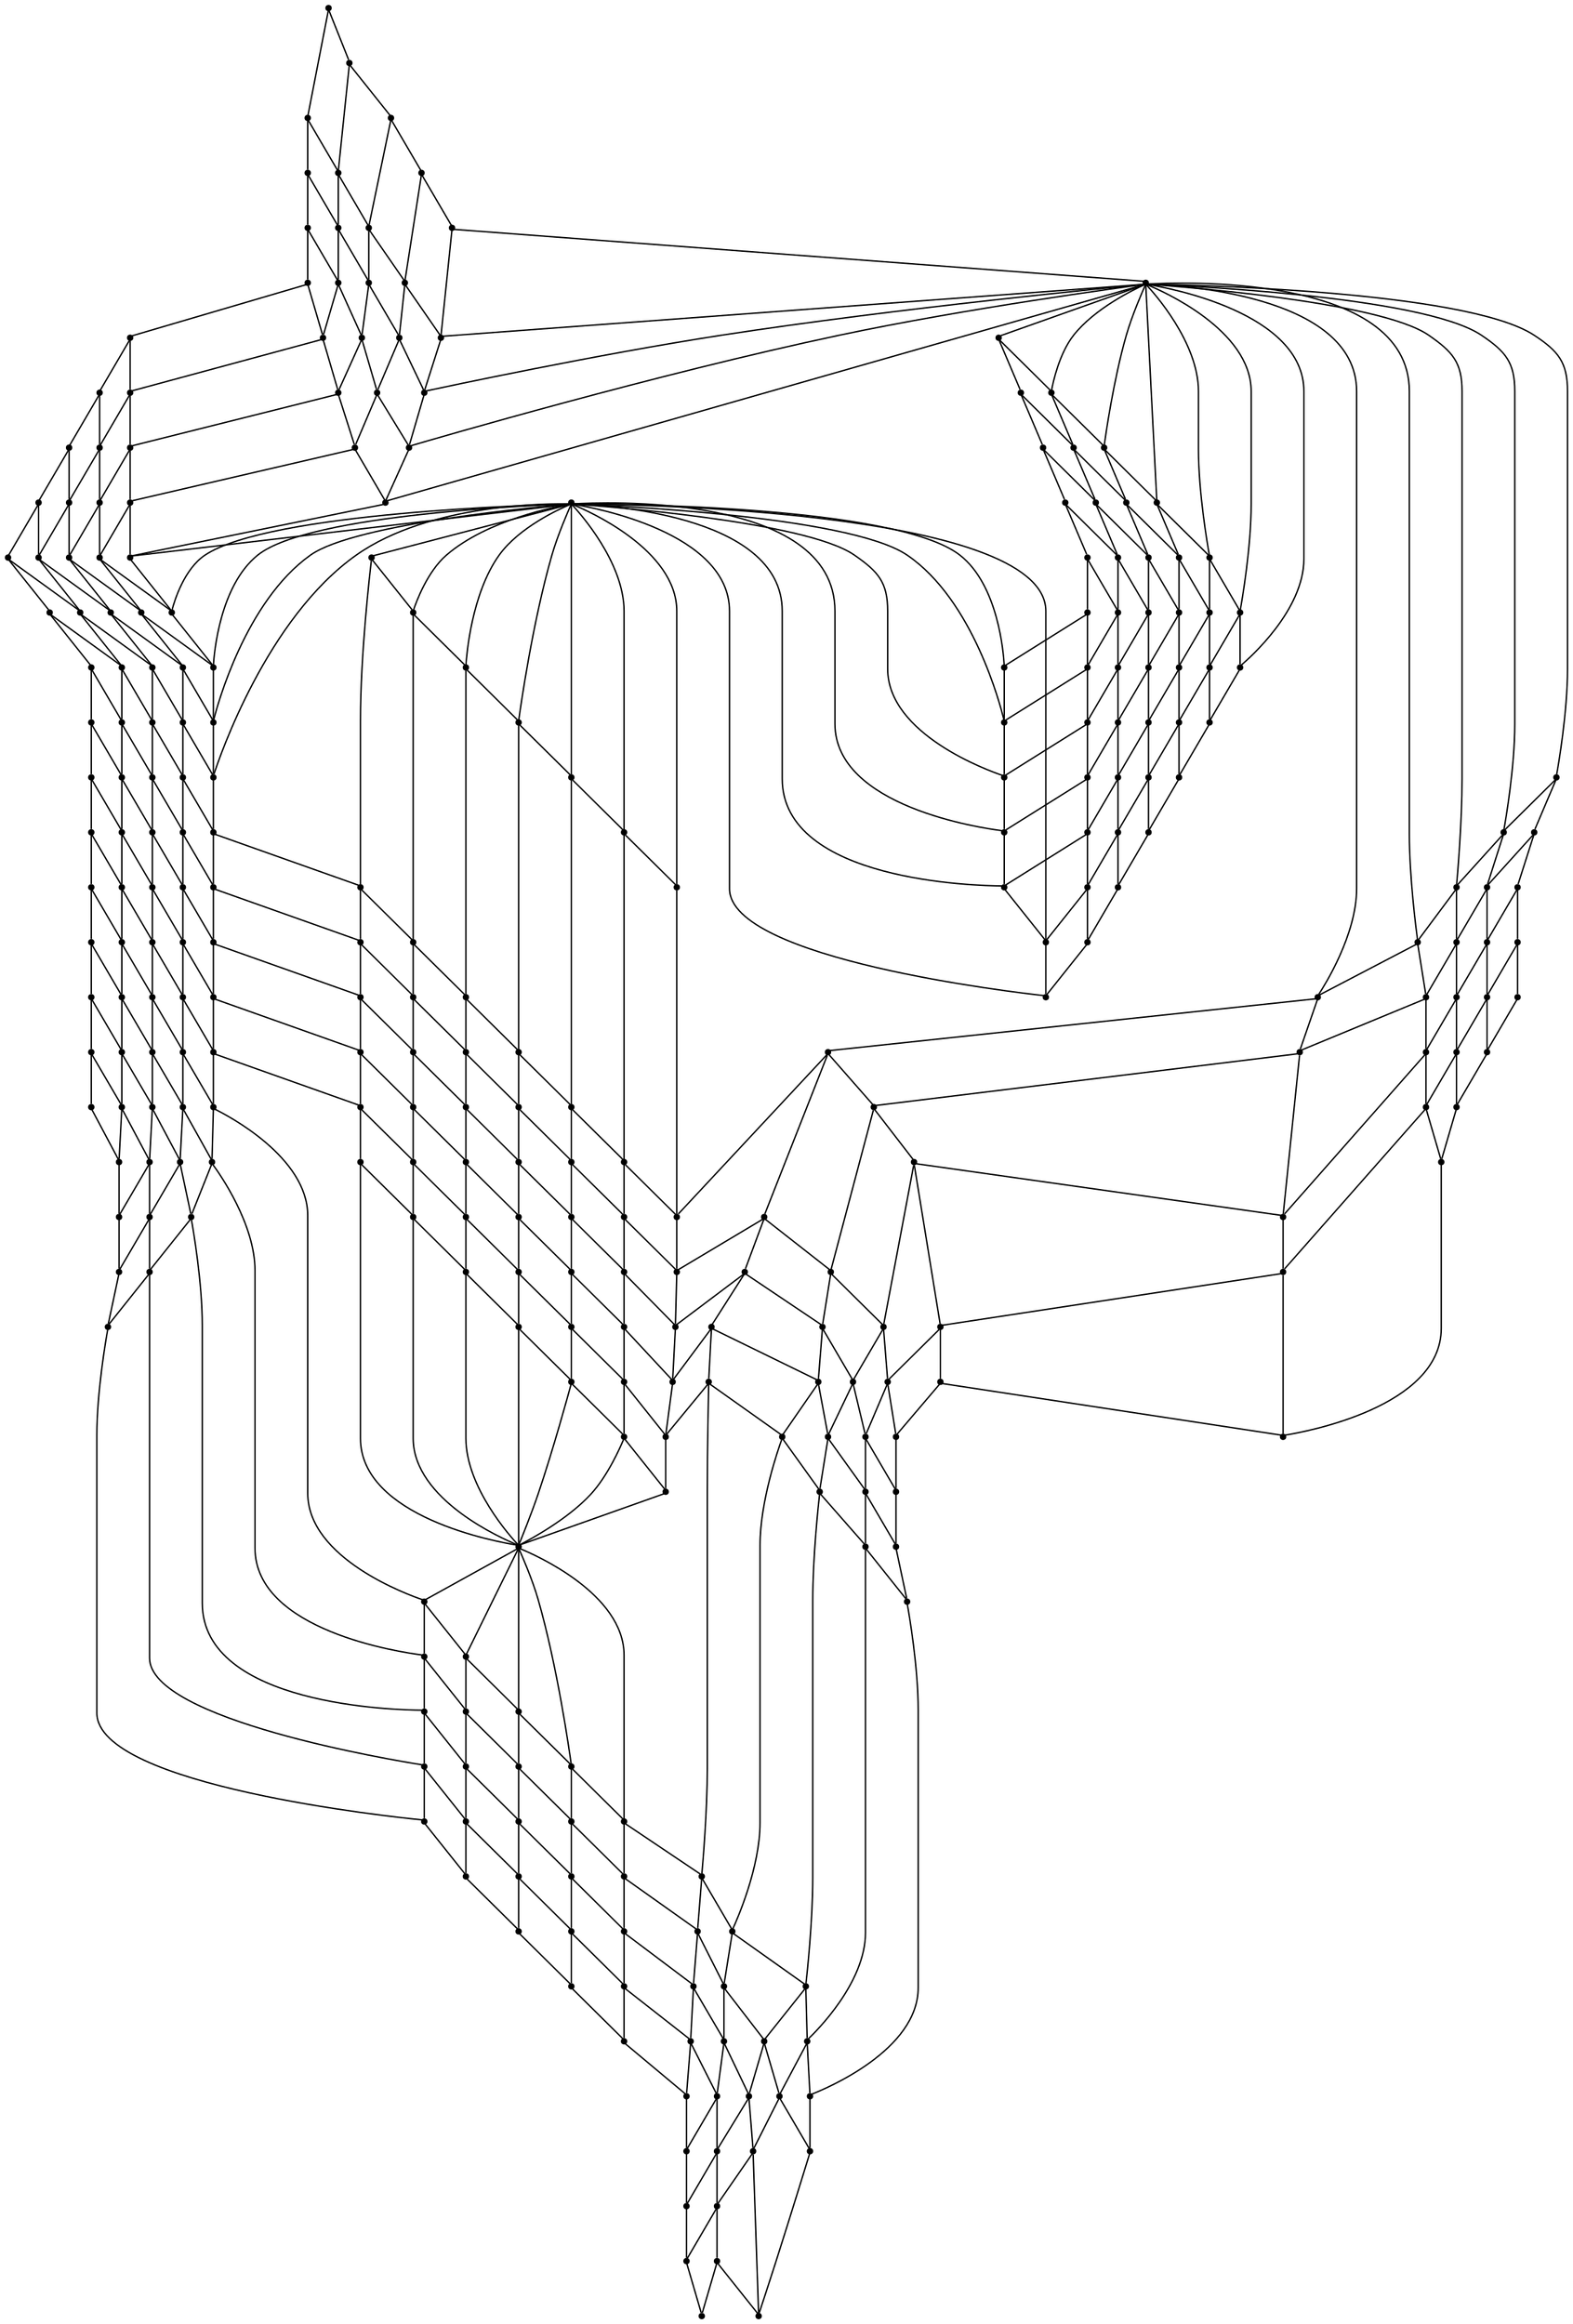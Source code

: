 graph {
  node [shape=point,comment="{\"directed\":false,\"doi\":\"10.4230/LIPIcs.GD.2024.35\",\"figure\":\"3\"}"]

  v0 [pos="969.7401187923983,2164.5704788736475"]
  v1 [pos="961.2670590872943,2164.5704788736475"]
  v2 [pos="978.213114901699,2164.5704788736475"]
  v3 [pos="969.7401187923986,2173.041443005661"]
  v4 [pos="961.2670590872943,2173.041443005661"]
  v5 [pos="978.213114901699,2173.041443005661"]
  v6 [pos="969.7401187923986,2181.512407137675"]
  v7 [pos="961.2670590872943,2181.512407137675"]
  v8 [pos="978.213114901699,2181.512407137675"]
  v9 [pos="969.7401187923983,2189.9833712696886"]
  v10 [pos="961.2670590872943,2189.9833712696886"]
  v11 [pos="978.213114901699,2189.9833712696886"]
  v12 [pos="969.7401187923983,2198.454335401703"]
  v13 [pos="961.2670590872943,2198.454335401703"]
  v14 [pos="978.213114901699,2198.454335401703"]
  v15 [pos="969.7401187923983,2266.2220484578133"]
  v16 [pos="961.2670590872943,2266.2220484578133"]
  v17 [pos="978.213114901699,2266.2220484578133"]
  v18 [pos="969.7401187923983,2274.693012589827"]
  v19 [pos="961.2670590872943,2274.693012589827"]
  v20 [pos="978.213114901699,2274.693012589827"]
  v21 [pos="969.7401187923983,2283.163976721841"]
  v22 [pos="961.2670590872943,2283.163976721841"]
  v23 [pos="978.213114901699,2283.1639767218408"]
  v24 [pos="969.7401187923983,2291.6349408538545"]
  v25 [pos="961.2670590872943,2291.6349408538545"]
  v26 [pos="978.213114901699,2291.6349408538545"]
  v27 [pos="978.213114901699,2300.1059049858686"]
  v28 [pos="969.7401187923983,2300.1059049858686"]
  v29 [pos="961.2670590872943,2300.1059049858686"]
  v30 [pos="978.213114901699,2367.8736180419787"]
  v31 [pos="969.7401187923983,2367.8736180419787"]
  v32 [pos="961.2670590872943,2367.873618041979"]
  v33 [pos="969.7401187923983,2376.3445821739924"]
  v34 [pos="961.2670590872943,2376.344582173993"]
  v35 [pos="978.213114901699,2376.344582173993"]
  v36 [pos="969.7401187923983,2384.8155463060066"]
  v37 [pos="961.2670590872943,2384.8155463060066"]
  v38 [pos="978.213114901699,2384.8155463060066"]
  v39 [pos="969.7401187923983,2393.2865104380203"]
  v40 [pos="961.2670590872943,2393.2865104380203"]
  v41 [pos="978.213114901699,2393.2865104380203"]
  v42 [pos="969.7401187923983,2401.757474570034"]
  v43 [pos="961.2670590872943,2401.757474570034"]
  v44 [pos="978.213114901699,2401.757474570034"]
  v45 [pos="952.7940629779939,2173.041443005661"]
  v46 [pos="952.7940629779937,2164.5704788736475"]
  v47 [pos="952.7940629779939,2181.512407137675"]
  v48 [pos="952.7940629779937,2189.9833712696886"]
  v49 [pos="952.7940629779937,2198.454335401703"]
  v50 [pos="952.7940629779939,2274.693012589827"]
  v51 [pos="952.7940629779939,2266.2220484578133"]
  v52 [pos="952.7940629779937,2283.1639767218408"]
  v53 [pos="952.7940629779937,2291.6349408538545"]
  v54 [pos="952.7940629779937,2300.1059049858686"]
  v55 [pos="952.7940629779939,2367.8736180419787"]
  v56 [pos="952.7940629779937,2376.344582173993"]
  v57 [pos="952.7940629779937,2384.8155463060066"]
  v58 [pos="952.7940629779937,2393.2865104380207"]
  v59 [pos="952.7940629779939,2401.757474570034"]
  v60 [pos="944.3210668686933,2164.5704788736475"]
  v61 [pos="944.3210668686933,2173.041443005661"]
  v62 [pos="944.3210668686933,2181.512407137675"]
  v63 [pos="944.3210668686933,2189.9833712696886"]
  v64 [pos="944.3210668686933,2198.454335401703"]
  v65 [pos="944.3210668686933,2266.2220484578133"]
  v66 [pos="944.3210668686933,2274.693012589827"]
  v67 [pos="944.3210668686933,2283.1639767218408"]
  v68 [pos="944.3210668686933,2291.6349408538545"]
  v69 [pos="944.3210668686933,2300.1059049858686"]
  v70 [pos="944.3210668686933,2367.8736180419787"]
  v71 [pos="944.3210668686933,2376.344582173993"]
  v72 [pos="944.3210668686933,2384.8155463060066"]
  v73 [pos="944.3210668686933,2393.2865104380203"]
  v74 [pos="944.3210668686933,2401.757474570034"]
  v75 [pos="927.3751064479941,2283.1639767218408"]
  v76 [pos="885.0100941035898,2266.2220484578133"]
  v77 [pos="885.0100941035898,2300.1059049858686"]
  v78 [pos="885.0100941035898,2291.6349408538545"]
  v79 [pos="885.0100941035898,2283.1639767218408"]
  v80 [pos="885.0100941035898,2308.5768691178823"]
  v81 [pos="885.0100941035898,2274.693012589827"]
  v82 [pos="885.0100941035898,2257.751084325799"]
  v83 [pos="868.0641018849888,2257.751084325799"]
  v84 [pos="859.5911057756883,2257.751084325799"]
  v85 [pos="876.5370979942894,2257.7510843257996"]
  v86 [pos="868.0641018849888,2266.2220484578133"]
  v87 [pos="859.5911057756883,2266.2220484578133"]
  v88 [pos="876.5370979942894,2266.2220484578133"]
  v89 [pos="868.0641018849888,2274.693012589827"]
  v90 [pos="859.5911057756883,2274.693012589827"]
  v91 [pos="876.5370979942893,2274.693012589827"]
  v92 [pos="868.0641018849888,2283.1639767218408"]
  v93 [pos="859.5911057756883,2283.1639767218408"]
  v94 [pos="876.5370979942893,2283.1639767218408"]
  v95 [pos="868.0641018849888,2291.6349408538545"]
  v96 [pos="859.5911057756883,2291.6349408538545"]
  v97 [pos="876.5370979942893,2291.6349408538545"]
  v98 [pos="868.0641018849888,2300.1059049858686"]
  v99 [pos="859.5911057756883,2300.1059049858686"]
  v100 [pos="876.5370979942893,2300.1059049858686"]
  v101 [pos="868.0641018849888,2308.5768691178823"]
  v102 [pos="859.5911057756883,2308.5768691178823"]
  v103 [pos="876.5370979942893,2308.5768691178823"]
  v104 [pos="876.5370979942893,2164.5704788736475"]
  v105 [pos="868.0641018849888,2164.5704788736475"]
  v106 [pos="859.5911057756883,2164.5704788736475"]
  v107 [pos="868.0641018849888,2173.041443005661"]
  v108 [pos="859.5911057756883,2173.041443005661"]
  v109 [pos="876.5370979942893,2173.041443005661"]
  v110 [pos="868.0641018849888,2181.512407137675"]
  v111 [pos="859.5911057756883,2181.512407137675"]
  v112 [pos="876.5370979942893,2181.512407137675"]
  v113 [pos="876.5370979942894,2189.9833712696886"]
  v114 [pos="868.0641018849888,2189.9833712696886"]
  v115 [pos="859.5911057756883,2189.9833712696886"]
  v116 [pos="876.5370979942893,2198.454335401703"]
  v117 [pos="868.0641018849888,2198.454335401703"]
  v118 [pos="859.5911057756883,2198.454335401703"]
  v119 [pos="876.5370979942894,2367.873618041979"]
  v120 [pos="868.0641018849888,2367.8736180419787"]
  v121 [pos="859.5911057756883,2367.8736180419787"]
  v122 [pos="876.5370979942894,2376.344582173993"]
  v123 [pos="868.0641018849888,2376.344582173993"]
  v124 [pos="859.5911057756883,2376.344582173993"]
  v125 [pos="876.5370979942893,2384.8155463060066"]
  v126 [pos="868.0641018849888,2384.8155463060066"]
  v127 [pos="859.5911057756883,2384.8155463060066"]
  v128 [pos="876.5370979942894,2393.2865104380203"]
  v129 [pos="868.0641018849888,2393.2865104380207"]
  v130 [pos="859.5911057756883,2393.2865104380207"]
  v131 [pos="876.5370979942893,2401.757474570034"]
  v132 [pos="868.0641018849888,2401.757474570034"]
  v133 [pos="859.5911057756883,2401.757474570034"]
  v134 [pos="851.1181096663879,2173.041443005661"]
  v135 [pos="851.1181096663879,2164.5704788736475"]
  v136 [pos="851.1181096663879,2181.512407137675"]
  v137 [pos="851.1181096663878,2189.9833712696886"]
  v138 [pos="851.1181096663878,2198.454335401703"]
  v139 [pos="851.1181096663879,2257.751084325799"]
  v140 [pos="851.1181096663879,2266.222048457813"]
  v141 [pos="851.1181096663879,2274.693012589827"]
  v142 [pos="851.1181096663879,2283.1639767218408"]
  v143 [pos="851.1181096663878,2291.6349408538545"]
  v144 [pos="851.1181096663879,2300.1059049858686"]
  v145 [pos="851.1181096663879,2308.5768691178823"]
  v146 [pos="851.1181096663878,2367.8736180419787"]
  v147 [pos="851.1181096663879,2376.344582173993"]
  v148 [pos="851.1181096663879,2384.8155463060066"]
  v149 [pos="851.1181096663879,2393.2865104380203"]
  v150 [pos="851.1181096663878,2401.757474570034"]
  v151 [pos="842.6451135570873,2164.5704788736475"]
  v152 [pos="673.1850641794701,2164.5704788736475"]
  v153 [pos="842.6451135570873,2173.041443005661"]
  v154 [pos="842.6451135570873,2181.512407137675"]
  v155 [pos="673.18506417947,2181.512407137675"]
  v156 [pos="842.6451135570873,2189.9833712696886"]
  v157 [pos="842.6451135570873,2198.454335401703"]
  v158 [pos="842.6451135570873,2257.751084325799"]
  v159 [pos="842.6451135570873,2266.2220484578133"]
  v160 [pos="842.6451135570873,2274.693012589827"]
  v161 [pos="842.6451135570873,2283.1639767218408"]
  v162 [pos="842.6451135570873,2291.6349408538545"]
  v163 [pos="842.6451135570873,2300.1059049858686"]
  v164 [pos="842.6451135570873,2308.5768691178823"]
  v165 [pos="842.6451135570873,2367.873618041979"]
  v166 [pos="842.6451135570873,2376.344582173993"]
  v167 [pos="842.6451135570873,2384.8155463060066"]
  v168 [pos="842.6451135570873,2393.2865104380203"]
  v169 [pos="842.6451135570873,2401.757474570034"]
  v170 [pos="834.1721174477868,2257.751084325799"]
  v171 [pos="834.1721174477868,2266.2220484578133"]
  v172 [pos="834.1721174477868,2274.693012589827"]
  v173 [pos="834.1721174477868,2283.163976721841"]
  v174 [pos="834.1721174477868,2291.6349408538545"]
  v175 [pos="834.1721174477868,2300.1059049858686"]
  v176 [pos="834.1721174477868,2308.5768691178823"]
  v177 [pos="766.3880849775792,2367.8736180419787"]
  v178 [pos="757.9150888682786,2367.8736180419787"]
  v179 [pos="774.8610810868797,2367.8736180419787"]
  v180 [pos="766.3880849775792,2376.344582173993"]
  v181 [pos="757.9150888682786,2376.344582173993"]
  v182 [pos="774.8610810868797,2376.344582173993"]
  v183 [pos="766.3880849775792,2384.8155463060066"]
  v184 [pos="757.9150888682786,2384.8155463060066"]
  v185 [pos="774.8610810868797,2384.8155463060066"]
  v186 [pos="766.3880849775792,2393.2865104380207"]
  v187 [pos="757.9150888682788,2393.2865104380203"]
  v188 [pos="774.8610810868797,2393.2865104380203"]
  v189 [pos="774.8610810868797,2401.757474570034"]
  v190 [pos="766.3880849775792,2401.757474570034"]
  v191 [pos="757.9150888682786,2401.757474570034"]
  v192 [pos="757.9151206661805,2283.1639767218408"]
  v193 [pos="740.9690966496777,2367.8736180419787"]
  v194 [pos="724.0231044310767,2291.6349408538545"]
  v195 [pos="724.0231044310767,2308.5768691178823"]
  v196 [pos="749.4420927589783,2367.8736180419787"]
  v197 [pos="724.0231044310767,2266.2220484578133"]
  v198 [pos="724.0231044310767,2300.1059049858686"]
  v199 [pos="724.0231044310767,2283.1639767218408"]
  v200 [pos="724.0231044310767,2257.751084325799"]
  v201 [pos="724.0231044310767,2274.693012589827"]
  v202 [pos="749.4420927589783,2376.3445821739924"]
  v203 [pos="749.4420927589783,2384.8155463060066"]
  v204 [pos="749.4420927589783,2393.2865104380203"]
  v205 [pos="749.4420927589781,2401.757474570034"]
  v206 [pos="740.9690966496777,2376.344582173993"]
  v207 [pos="740.9690966496777,2384.8155463060066"]
  v208 [pos="740.9690966496777,2393.2865104380203"]
  v209 [pos="740.9690966496777,2401.757474570034"]
  v210 [pos="707.0770486166721,2257.751084325799"]
  v211 [pos="698.6040525073716,2257.751084325799"]
  v212 [pos="715.5501083217762,2257.751084325799"]
  v213 [pos="707.0770486166721,2266.2220484578133"]
  v214 [pos="698.6040525073716,2266.2220484578133"]
  v215 [pos="715.5501083217762,2266.2220484578133"]
  v216 [pos="707.0770486166721,2274.693012589827"]
  v217 [pos="698.6040525073716,2274.693012589827"]
  v218 [pos="715.5501083217762,2274.693012589827"]
  v219 [pos="707.0770486166721,2283.163976721841"]
  v220 [pos="698.6040525073716,2283.1639767218408"]
  v221 [pos="715.5501083217762,2283.1639767218408"]
  v222 [pos="707.0770486166721,2291.6349408538545"]
  v223 [pos="698.6040525073716,2291.6349408538545"]
  v224 [pos="715.5501083217762,2291.6349408538545"]
  v225 [pos="707.0770486166721,2300.1059049858686"]
  v226 [pos="698.6040525073716,2300.1059049858686"]
  v227 [pos="715.5501083217762,2300.1059049858686"]
  v228 [pos="707.0770486166721,2308.5768691178823"]
  v229 [pos="698.6040525073716,2308.5768691178823"]
  v230 [pos="715.5501083217762,2308.5768691178823"]
  v231 [pos="690.131056398071,2266.2220484578133"]
  v232 [pos="690.131056398071,2257.7510843257996"]
  v233 [pos="690.131056398071,2274.693012589827"]
  v234 [pos="690.131056398071,2283.1639767218408"]
  v235 [pos="690.131056398071,2291.6349408538545"]
  v236 [pos="690.131056398071,2300.1059049858686"]
  v237 [pos="690.131056398071,2308.5768691178823"]
  v238 [pos="681.6580602887706,2266.2220484578133"]
  v239 [pos="681.6580602887706,2257.751084325799"]
  v240 [pos="681.6580602887706,2274.693012589827"]
  v241 [pos="681.6580602887706,2283.163976721841"]
  v242 [pos="681.6580602887706,2291.6349408538545"]
  v243 [pos="681.6580602887706,2300.1059049858686"]
  v244 [pos="681.6580602887706,2308.5768691178823"]
  v245 [pos="664.7120680701695,2164.5704788736475"]
  v246 [pos="656.2390719608691,2164.5704788736475"]
  v247 [pos="664.7120680701695,2173.041443005661"]
  v248 [pos="656.2390719608691,2173.041443005661"]
  v249 [pos="673.18506417947,2173.041443005661"]
  v250 [pos="664.7120680701695,2181.512407137675"]
  v251 [pos="656.2390719608691,2181.512407137675"]
  v252 [pos="673.18506417947,2189.9833712696886"]
  v253 [pos="664.7120680701695,2189.9833712696886"]
  v254 [pos="656.2390719608691,2189.9833712696886"]
  v255 [pos="673.18506417947,2198.454335401703"]
  v256 [pos="664.7120680701695,2198.454335401703"]
  v257 [pos="656.2390719608691,2198.454335401703"]
  v258 [pos="673.1850641794701,2257.751084325799"]
  v259 [pos="673.18506417947,2266.2220484578133"]
  v260 [pos="673.1850641794701,2274.693012589827"]
  v261 [pos="673.18506417947,2283.163976721841"]
  v262 [pos="673.18506417947,2291.6349408538545"]
  v263 [pos="673.18506417947,2300.1059049858686"]
  v264 [pos="673.18506417947,2308.5768691178823"]
  v265 [pos="673.18506417947,2367.873618041979"]
  v266 [pos="664.7120680701695,2367.8736180419787"]
  v267 [pos="656.2390719608691,2367.873618041979"]
  v268 [pos="664.7120680701695,2376.344582173993"]
  v269 [pos="656.2390719608691,2376.3445821739924"]
  v270 [pos="673.1850641794701,2376.3445821739924"]
  v271 [pos="664.7120680701695,2384.8155463060066"]
  v272 [pos="656.2390719608691,2384.8155463060066"]
  v273 [pos="673.18506417947,2384.8155463060066"]
  v274 [pos="664.7120680701695,2393.2865104380207"]
  v275 [pos="656.2390719608691,2393.2865104380203"]
  v276 [pos="673.18506417947,2393.2865104380203"]
  v277 [pos="673.1850641794701,2401.757474570034"]
  v278 [pos="664.7120680701695,2401.757474570034"]
  v279 [pos="656.2390719608691,2401.757474570034"]
  v280 [pos="647.7660758515685,2173.041443005661"]
  v281 [pos="647.7660758515685,2164.5704788736475"]
  v282 [pos="647.7660758515685,2181.512407137675"]
  v283 [pos="647.7660758515685,2189.9833712696886"]
  v284 [pos="647.7660758515685,2198.454335401703"]
  v285 [pos="647.7660758515685,2376.344582173993"]
  v286 [pos="647.7660758515685,2367.8736180419787"]
  v287 [pos="647.7660758515685,2384.8155463060066"]
  v288 [pos="647.7660758515685,2393.2865104380207"]
  v289 [pos="647.7660758515685,2401.757474570034"]
  v290 [pos="639.293079742268,2164.5704788736475"]
  v291 [pos="639.2930797422681,2173.041443005661"]
  v292 [pos="639.2930797422681,2181.512407137675"]
  v293 [pos="639.293079742268,2189.9833712696886"]
  v294 [pos="639.2930797422681,2198.454335401703"]
  v295 [pos="639.2931115401699,2283.163976721841"]
  v296 [pos="639.2930797422681,2367.8736180419787"]
  v297 [pos="639.293079742268,2376.344582173993"]
  v298 [pos="639.293079742268,2384.8155463060066"]
  v299 [pos="639.2930797422681,2393.2865104380203"]
  v300 [pos="639.2930797422681,2401.757474570034"]

  v0 -- v1 [id="-1",pos="969.7401187923983,2164.5704788736475 961.2670590872943,2164.5704788736475 961.2670590872943,2164.5704788736475 961.2670590872943,2164.5704788736475"]
  v300 -- v289 [id="-2",pos="639.2930797422681,2401.757474570034 647.7660758515685,2401.757474570034 647.7660758515685,2401.757474570034 647.7660758515685,2401.757474570034"]
  v289 -- v279 [id="-3",pos="647.7660758515685,2401.757474570034 656.2390719608691,2401.757474570034 656.2390719608691,2401.757474570034 656.2390719608691,2401.757474570034"]
  v279 -- v278 [id="-4",pos="656.2390719608691,2401.757474570034 664.7120680701695,2401.757474570034 664.7120680701695,2401.757474570034 664.7120680701695,2401.757474570034"]
  v278 -- v277 [id="-5",pos="664.7120680701695,2401.757474570034 673.1850641794701,2401.757474570034 673.1850641794701,2401.757474570034 673.1850641794701,2401.757474570034"]
  v300 -- v299 [id="-6",pos="639.2930797422681,2401.757474570034 639.2930797422681,2393.2865104380203 639.2930797422681,2393.2865104380203 639.2930797422681,2393.2865104380203"]
  v299 -- v298 [id="-7",pos="639.2930797422681,2393.2865104380203 639.293079742268,2384.8155463060066 639.293079742268,2384.8155463060066 639.293079742268,2384.8155463060066"]
  v298 -- v297 [id="-8",pos="639.293079742268,2384.8155463060066 639.293079742268,2376.344582173993 639.293079742268,2376.344582173993 639.293079742268,2376.344582173993"]
  v297 -- v296 [id="-9",pos="639.293079742268,2376.344582173993 639.2930797422681,2367.8736180419787 639.2930797422681,2367.8736180419787 639.2930797422681,2367.8736180419787"]
  v299 -- v288 [id="-10",pos="639.2930797422681,2393.2865104380203 647.7660758515685,2393.2865104380207 647.7660758515685,2393.2865104380207 647.7660758515685,2393.2865104380207"]
  v288 -- v275 [id="-11",pos="647.7660758515685,2393.2865104380207 656.2390719608691,2393.2865104380203 656.2390719608691,2393.2865104380203 656.2390719608691,2393.2865104380203"]
  v275 -- v274 [id="-12",pos="656.2390719608691,2393.2865104380203 664.7120680701695,2393.2865104380207 664.7120680701695,2393.2865104380207 664.7120680701695,2393.2865104380207"]
  v274 -- v276 [id="-13",pos="664.7120680701695,2393.2865104380207 673.18506417947,2393.2865104380203 673.18506417947,2393.2865104380203 673.18506417947,2393.2865104380203"]
  v298 -- v287 [id="-14",pos="639.293079742268,2384.8155463060066 647.7660758515685,2384.8155463060066 647.7660758515685,2384.8155463060066 647.7660758515685,2384.8155463060066"]
  v287 -- v272 [id="-15",pos="647.7660758515685,2384.8155463060066 656.2390719608691,2384.8155463060066 656.2390719608691,2384.8155463060066 656.2390719608691,2384.8155463060066"]
  v272 -- v271 [id="-16",pos="656.2390719608691,2384.8155463060066 664.7120680701695,2384.8155463060066 664.7120680701695,2384.8155463060066 664.7120680701695,2384.8155463060066"]
  v271 -- v273 [id="-17",pos="664.7120680701695,2384.8155463060066 673.18506417947,2384.8155463060066 673.18506417947,2384.8155463060066 673.18506417947,2384.8155463060066"]
  v297 -- v285 [id="-18",pos="639.293079742268,2376.344582173993 647.7660758515685,2376.344582173993 647.7660758515685,2376.344582173993 647.7660758515685,2376.344582173993"]
  v285 -- v269 [id="-19",pos="647.7660758515685,2376.344582173993 656.2390719608691,2376.3445821739924 656.2390719608691,2376.3445821739924 656.2390719608691,2376.3445821739924"]
  v269 -- v268 [id="-20",pos="656.2390719608691,2376.3445821739924 664.7120680701695,2376.344582173993 664.7120680701695,2376.344582173993 664.7120680701695,2376.344582173993"]
  v268 -- v270 [id="-21",pos="664.7120680701695,2376.344582173993 673.1850641794701,2376.3445821739924 673.1850641794701,2376.3445821739924 673.1850641794701,2376.3445821739924"]
  v296 -- v286 [id="-22",pos="639.2930797422681,2367.8736180419787 647.7660758515685,2367.8736180419787 647.7660758515685,2367.8736180419787 647.7660758515685,2367.8736180419787"]
  v286 -- v267 [id="-23",pos="647.7660758515685,2367.8736180419787 656.2390719608691,2367.873618041979 656.2390719608691,2367.873618041979 656.2390719608691,2367.873618041979"]
  v267 -- v266 [id="-24",pos="656.2390719608691,2367.873618041979 664.7120680701695,2367.8736180419787 664.7120680701695,2367.8736180419787 664.7120680701695,2367.8736180419787"]
  v266 -- v265 [id="-25",pos="664.7120680701695,2367.8736180419787 673.18506417947,2367.873618041979 673.18506417947,2367.873618041979 673.18506417947,2367.873618041979"]
  v296 -- v295 [id="-26",pos="639.2930797422681,2367.8736180419787 639.2931115401699,2283.163976721841 639.2931115401699,2283.163976721841 639.2931115401699,2283.163976721841"]
  v295 -- v260 [id="-27",pos="639.2931115401699,2283.163976721841 673.1850641794701,2274.693012589827 673.1850641794701,2274.693012589827 673.1850641794701,2274.693012589827"]
  v295 -- v266 [id="-28",pos="639.2931115401699,2283.163976721841 664.7120680701695,2367.8736180419787 664.7120680701695,2367.8736180419787 664.7120680701695,2367.8736180419787"]
  v295 -- v255 [id="-29",pos="639.2931115401699,2283.163976721841 673.18506417947,2198.454335401703 673.18506417947,2198.454335401703 673.18506417947,2198.454335401703"]
  v295 -- v265 [id="-30",pos="639.2931115401699,2283.163976721841 673.18506417947,2367.873618041979 673.18506417947,2367.873618041979 673.18506417947,2367.873618041979"]
  v295 -- v262 [id="-31",pos="639.2931115401699,2283.163976721841 673.18506417947,2291.6349408538545 673.18506417947,2291.6349408538545 673.18506417947,2291.6349408538545"]
  v295 -- v294 [id="-32",pos="639.2931115401699,2283.163976721841 639.2930797422681,2198.454335401703 639.2930797422681,2198.454335401703 639.2930797422681,2198.454335401703"]
  v295 -- v257 [id="-33",pos="639.2931115401699,2283.163976721841 656.2390719608691,2198.454335401703 656.2390719608691,2198.454335401703 656.2390719608691,2198.454335401703"]
  v295 -- v263 [id="-34",pos="639.2931115401699,2283.163976721841 673.18506417947,2300.1059049858686 673.18506417947,2300.1059049858686 673.18506417947,2300.1059049858686"]
  v295 -- v284 [id="-35",pos="639.2931115401699,2283.163976721841 647.7660758515685,2198.454335401703 647.7660758515685,2198.454335401703 647.7660758515685,2198.454335401703"]
  v295 -- v267 [id="-36",pos="639.2931115401699,2283.163976721841 656.2390719608691,2367.873618041979 656.2390719608691,2367.873618041979 656.2390719608691,2367.873618041979"]
  v295 -- v261 [id="-37",pos="639.2931115401699,2283.163976721841 673.18506417947,2283.163976721841 673.18506417947,2283.163976721841 673.18506417947,2283.163976721841"]
  v295 -- v264 [id="-38",pos="639.2931115401699,2283.163976721841 673.18506417947,2308.5768691178823 673.18506417947,2308.5768691178823 673.18506417947,2308.5768691178823"]
  v295 -- v259 [id="-39",pos="639.2931115401699,2283.163976721841 673.18506417947,2266.2220484578133 673.18506417947,2266.2220484578133 673.18506417947,2266.2220484578133"]
  v295 -- v258 [id="-40",pos="639.2931115401699,2283.163976721841 673.1850641794701,2257.751084325799 673.1850641794701,2257.751084325799 673.1850641794701,2257.751084325799"]
  v295 -- v256 [id="-41",pos="639.2931115401699,2283.163976721841 664.7120680701695,2198.454335401703 664.7120680701695,2198.454335401703 664.7120680701695,2198.454335401703"]
  v295 -- v286 [id="-42",pos="639.2931115401699,2283.163976721841 647.7660758515685,2367.8736180419787 647.7660758515685,2367.8736180419787 647.7660758515685,2367.8736180419787"]
  v294 -- v284 [id="-43",pos="639.2930797422681,2198.454335401703 647.7660758515685,2198.454335401703 647.7660758515685,2198.454335401703 647.7660758515685,2198.454335401703"]
  v284 -- v257 [id="-44",pos="647.7660758515685,2198.454335401703 656.2390719608691,2198.454335401703 656.2390719608691,2198.454335401703 656.2390719608691,2198.454335401703"]
  v257 -- v256 [id="-45",pos="656.2390719608691,2198.454335401703 664.7120680701695,2198.454335401703 664.7120680701695,2198.454335401703 664.7120680701695,2198.454335401703"]
  v256 -- v255 [id="-46",pos="664.7120680701695,2198.454335401703 673.18506417947,2198.454335401703 673.18506417947,2198.454335401703 673.18506417947,2198.454335401703"]
  v294 -- v293 [id="-47",pos="639.2930797422681,2198.454335401703 639.293079742268,2189.9833712696886 639.293079742268,2189.9833712696886 639.293079742268,2189.9833712696886"]
  v293 -- v292 [id="-48",pos="639.293079742268,2189.9833712696886 639.2930797422681,2181.512407137675 639.2930797422681,2181.512407137675 639.2930797422681,2181.512407137675"]
  v292 -- v291 [id="-49",pos="639.2930797422681,2181.512407137675 639.2930797422681,2173.041443005661 639.2930797422681,2173.041443005661 639.2930797422681,2173.041443005661"]
  v291 -- v290 [id="-50",pos="639.2930797422681,2173.041443005661 639.293079742268,2164.5704788736475 639.293079742268,2164.5704788736475 639.293079742268,2164.5704788736475"]
  v293 -- v283 [id="-51",pos="639.293079742268,2189.9833712696886 647.7660758515685,2189.9833712696886 647.7660758515685,2189.9833712696886 647.7660758515685,2189.9833712696886"]
  v283 -- v254 [id="-52",pos="647.7660758515685,2189.9833712696886 656.2390719608691,2189.9833712696886 656.2390719608691,2189.9833712696886 656.2390719608691,2189.9833712696886"]
  v254 -- v253 [id="-53",pos="656.2390719608691,2189.9833712696886 664.7120680701695,2189.9833712696886 664.7120680701695,2189.9833712696886 664.7120680701695,2189.9833712696886"]
  v253 -- v252 [id="-54",pos="664.7120680701695,2189.9833712696886 673.18506417947,2189.9833712696886 673.18506417947,2189.9833712696886 673.18506417947,2189.9833712696886"]
  v292 -- v282 [id="-55",pos="639.2930797422681,2181.512407137675 647.7660758515685,2181.512407137675 647.7660758515685,2181.512407137675 647.7660758515685,2181.512407137675"]
  v282 -- v251 [id="-56",pos="647.7660758515685,2181.512407137675 656.2390719608691,2181.512407137675 656.2390719608691,2181.512407137675 656.2390719608691,2181.512407137675"]
  v251 -- v250 [id="-57",pos="656.2390719608691,2181.512407137675 664.7120680701695,2181.512407137675 664.7120680701695,2181.512407137675 664.7120680701695,2181.512407137675"]
  v250 -- v155 [id="-58",pos="664.7120680701695,2181.512407137675 673.18506417947,2181.512407137675 673.18506417947,2181.512407137675 673.18506417947,2181.512407137675"]
  v291 -- v280 [id="-59",pos="639.2930797422681,2173.041443005661 647.7660758515685,2173.041443005661 647.7660758515685,2173.041443005661 647.7660758515685,2173.041443005661"]
  v280 -- v248 [id="-60",pos="647.7660758515685,2173.041443005661 656.2390719608691,2173.041443005661 656.2390719608691,2173.041443005661 656.2390719608691,2173.041443005661"]
  v248 -- v247 [id="-61",pos="656.2390719608691,2173.041443005661 664.7120680701695,2173.041443005661 664.7120680701695,2173.041443005661 664.7120680701695,2173.041443005661"]
  v247 -- v249 [id="-62",pos="664.7120680701695,2173.041443005661 673.18506417947,2173.041443005661 673.18506417947,2173.041443005661 673.18506417947,2173.041443005661"]
  v290 -- v281 [id="-63",pos="639.293079742268,2164.5704788736475 647.7660758515685,2164.5704788736475 647.7660758515685,2164.5704788736475 647.7660758515685,2164.5704788736475"]
  v281 -- v246 [id="-64",pos="647.7660758515685,2164.5704788736475 656.2390719608691,2164.5704788736475 656.2390719608691,2164.5704788736475 656.2390719608691,2164.5704788736475"]
  v246 -- v245 [id="-65",pos="656.2390719608691,2164.5704788736475 664.7120680701695,2164.5704788736475 664.7120680701695,2164.5704788736475 664.7120680701695,2164.5704788736475"]
  v245 -- v152 [id="-66",pos="664.7120680701695,2164.5704788736475 673.1850641794701,2164.5704788736475 673.1850641794701,2164.5704788736475 673.1850641794701,2164.5704788736475"]
  v289 -- v288 [id="-67",pos="647.7660758515685,2401.757474570034 647.7660758515685,2393.2865104380207 647.7660758515685,2393.2865104380207 647.7660758515685,2393.2865104380207"]
  v288 -- v287 [id="-68",pos="647.7660758515685,2393.2865104380207 647.7660758515685,2384.8155463060066 647.7660758515685,2384.8155463060066 647.7660758515685,2384.8155463060066"]
  v287 -- v285 [id="-69",pos="647.7660758515685,2384.8155463060066 647.7660758515685,2376.344582173993 647.7660758515685,2376.344582173993 647.7660758515685,2376.344582173993"]
  v285 -- v286 [id="-70",pos="647.7660758515685,2376.344582173993 647.7660758515685,2367.8736180419787 647.7660758515685,2367.8736180419787 647.7660758515685,2367.8736180419787"]
  v284 -- v283 [id="-71",pos="647.7660758515685,2198.454335401703 647.7660758515685,2189.9833712696886 647.7660758515685,2189.9833712696886 647.7660758515685,2189.9833712696886"]
  v283 -- v282 [id="-72",pos="647.7660758515685,2189.9833712696886 647.7660758515685,2181.512407137675 647.7660758515685,2181.512407137675 647.7660758515685,2181.512407137675"]
  v282 -- v280 [id="-73",pos="647.7660758515685,2181.512407137675 647.7660758515685,2173.041443005661 647.7660758515685,2173.041443005661 647.7660758515685,2173.041443005661"]
  v280 -- v281 [id="-74",pos="647.7660758515685,2173.041443005661 647.7660758515685,2164.5704788736475 647.7660758515685,2164.5704788736475 647.7660758515685,2164.5704788736475"]
  v279 -- v275 [id="-75",pos="656.2390719608691,2401.757474570034 656.2390719608691,2393.2865104380203 656.2390719608691,2393.2865104380203 656.2390719608691,2393.2865104380203"]
  v275 -- v272 [id="-76",pos="656.2390719608691,2393.2865104380203 656.2390719608691,2384.8155463060066 656.2390719608691,2384.8155463060066 656.2390719608691,2384.8155463060066"]
  v272 -- v269 [id="-77",pos="656.2390719608691,2384.8155463060066 656.2390719608691,2376.3445821739924 656.2390719608691,2376.3445821739924 656.2390719608691,2376.3445821739924"]
  v269 -- v267 [id="-78",pos="656.2390719608691,2376.3445821739924 656.2390719608691,2367.873618041979 656.2390719608691,2367.873618041979 656.2390719608691,2367.873618041979"]
  v257 -- v254 [id="-79",pos="656.2390719608691,2198.454335401703 656.2390719608691,2189.9833712696886 656.2390719608691,2189.9833712696886 656.2390719608691,2189.9833712696886"]
  v254 -- v251 [id="-80",pos="656.2390719608691,2189.9833712696886 656.2390719608691,2181.512407137675 656.2390719608691,2181.512407137675 656.2390719608691,2181.512407137675"]
  v251 -- v248 [id="-81",pos="656.2390719608691,2181.512407137675 656.2390719608691,2173.041443005661 656.2390719608691,2173.041443005661 656.2390719608691,2173.041443005661"]
  v248 -- v246 [id="-82",pos="656.2390719608691,2173.041443005661 656.2390719608691,2164.5704788736475 656.2390719608691,2164.5704788736475 656.2390719608691,2164.5704788736475"]
  v278 -- v274 [id="-83",pos="664.7120680701695,2401.757474570034 664.7120680701695,2393.2865104380207 664.7120680701695,2393.2865104380207 664.7120680701695,2393.2865104380207"]
  v274 -- v271 [id="-84",pos="664.7120680701695,2393.2865104380207 664.7120680701695,2384.8155463060066 664.7120680701695,2384.8155463060066 664.7120680701695,2384.8155463060066"]
  v271 -- v268 [id="-85",pos="664.7120680701695,2384.8155463060066 664.7120680701695,2376.344582173993 664.7120680701695,2376.344582173993 664.7120680701695,2376.344582173993"]
  v268 -- v266 [id="-86",pos="664.7120680701695,2376.344582173993 664.7120680701695,2367.8736180419787 664.7120680701695,2367.8736180419787 664.7120680701695,2367.8736180419787"]
  v256 -- v253 [id="-87",pos="664.7120680701695,2198.454335401703 664.7120680701695,2189.9833712696886 664.7120680701695,2189.9833712696886 664.7120680701695,2189.9833712696886"]
  v253 -- v250 [id="-88",pos="664.7120680701695,2189.9833712696886 664.7120680701695,2181.512407137675 664.7120680701695,2181.512407137675 664.7120680701695,2181.512407137675"]
  v250 -- v247 [id="-89",pos="664.7120680701695,2181.512407137675 664.7120680701695,2173.041443005661 664.7120680701695,2173.041443005661 664.7120680701695,2173.041443005661"]
  v247 -- v245 [id="-90",pos="664.7120680701695,2173.041443005661 664.7120680701695,2164.5704788736475 664.7120680701695,2164.5704788736475 664.7120680701695,2164.5704788736475"]
  v277 -- v276 [id="-91",pos="673.1850641794701,2401.757474570034 673.18506417947,2393.2865104380203 673.18506417947,2393.2865104380203 673.18506417947,2393.2865104380203"]
  v276 -- v273 [id="-92",pos="673.18506417947,2393.2865104380203 673.18506417947,2384.8155463060066 673.18506417947,2384.8155463060066 673.18506417947,2384.8155463060066"]
  v273 -- v270 [id="-93",pos="673.18506417947,2384.8155463060066 673.1850641794701,2376.3445821739924 673.1850641794701,2376.3445821739924 673.1850641794701,2376.3445821739924"]
  v270 -- v265 [id="-94",pos="673.1850641794701,2376.3445821739924 673.18506417947,2367.873618041979 673.18506417947,2367.873618041979 673.18506417947,2367.873618041979"]
  v277 -- v209 [id="-97",pos="673.1850641794701,2401.757474570034 740.9690966496777,2401.757474570034 740.9690966496777,2401.757474570034 740.9690966496777,2401.757474570034"]
  v209 -- v205 [id="-98",pos="740.9690966496777,2401.757474570034 749.4420927589781,2401.757474570034 749.4420927589781,2401.757474570034 749.4420927589781,2401.757474570034"]
  v205 -- v191 [id="-99",pos="749.4420927589781,2401.757474570034 757.9150888682786,2401.757474570034 757.9150888682786,2401.757474570034 757.9150888682786,2401.757474570034"]
  v191 -- v190 [id="-100",pos="757.9150888682786,2401.757474570034 766.3880849775792,2401.757474570034 766.3880849775792,2401.757474570034 766.3880849775792,2401.757474570034"]
  v190 -- v189 [id="-101",pos="766.3880849775792,2401.757474570034 774.8610810868797,2401.757474570034 774.8610810868797,2401.757474570034 774.8610810868797,2401.757474570034"]
  v189 -- v169 [id="-102",pos="774.8610810868797,2401.757474570034 842.6451135570873,2401.757474570034 842.6451135570873,2401.757474570034 842.6451135570873,2401.757474570034"]
  v276 -- v208 [id="-103",pos="673.18506417947,2393.2865104380203 740.9690966496777,2393.2865104380203 740.9690966496777,2393.2865104380203 740.9690966496777,2393.2865104380203"]
  v208 -- v204 [id="-104",pos="740.9690966496777,2393.2865104380203 749.4420927589783,2393.2865104380203 749.4420927589783,2393.2865104380203 749.4420927589783,2393.2865104380203"]
  v204 -- v187 [id="-105",pos="749.4420927589783,2393.2865104380203 757.9150888682788,2393.2865104380203 757.9150888682788,2393.2865104380203 757.9150888682788,2393.2865104380203"]
  v187 -- v186 [id="-106",pos="757.9150888682788,2393.2865104380203 766.3880849775792,2393.2865104380207 766.3880849775792,2393.2865104380207 766.3880849775792,2393.2865104380207"]
  v186 -- v188 [id="-107",pos="766.3880849775792,2393.2865104380207 774.8610810868797,2393.2865104380203 774.8610810868797,2393.2865104380203 774.8610810868797,2393.2865104380203"]
  v188 -- v168 [id="-108",pos="774.8610810868797,2393.2865104380203 842.6451135570873,2393.2865104380203 842.6451135570873,2393.2865104380203 842.6451135570873,2393.2865104380203"]
  v273 -- v207 [id="-111",pos="673.18506417947,2384.8155463060066 740.9690966496777,2384.8155463060066 740.9690966496777,2384.8155463060066 740.9690966496777,2384.8155463060066"]
  v207 -- v203 [id="-112",pos="740.9690966496777,2384.8155463060066 749.4420927589783,2384.8155463060066 749.4420927589783,2384.8155463060066 749.4420927589783,2384.8155463060066"]
  v203 -- v184 [id="-113",pos="749.4420927589783,2384.8155463060066 757.9150888682786,2384.8155463060066 757.9150888682786,2384.8155463060066 757.9150888682786,2384.8155463060066"]
  v184 -- v183 [id="-114",pos="757.9150888682786,2384.8155463060066 766.3880849775792,2384.8155463060066 766.3880849775792,2384.8155463060066 766.3880849775792,2384.8155463060066"]
  v183 -- v185 [id="-115",pos="766.3880849775792,2384.8155463060066 774.8610810868797,2384.8155463060066 774.8610810868797,2384.8155463060066 774.8610810868797,2384.8155463060066"]
  v185 -- v167 [id="-116",pos="774.8610810868797,2384.8155463060066 842.6451135570873,2384.8155463060066 842.6451135570873,2384.8155463060066 842.6451135570873,2384.8155463060066"]
  v270 -- v206 [id="-119",pos="673.1850641794701,2376.3445821739924 740.9690966496777,2376.344582173993 740.9690966496777,2376.344582173993 740.9690966496777,2376.344582173993"]
  v206 -- v202 [id="-120",pos="740.9690966496777,2376.344582173993 749.4420927589783,2376.3445821739924 749.4420927589783,2376.3445821739924 749.4420927589783,2376.3445821739924"]
  v202 -- v181 [id="-121",pos="749.4420927589783,2376.3445821739924 757.9150888682786,2376.344582173993 757.9150888682786,2376.344582173993 757.9150888682786,2376.344582173993"]
  v181 -- v180 [id="-122",pos="757.9150888682786,2376.344582173993 766.3880849775792,2376.344582173993 766.3880849775792,2376.344582173993 766.3880849775792,2376.344582173993"]
  v180 -- v182 [id="-123",pos="766.3880849775792,2376.344582173993 774.8610810868797,2376.344582173993 774.8610810868797,2376.344582173993 774.8610810868797,2376.344582173993"]
  v182 -- v166 [id="-124",pos="774.8610810868797,2376.344582173993 842.6451135570873,2376.344582173993 842.6451135570873,2376.344582173993 842.6451135570873,2376.344582173993"]
  v265 -- v193 [id="-129",pos="673.18506417947,2367.873618041979 740.9690966496777,2367.8736180419787 740.9690966496777,2367.8736180419787 740.9690966496777,2367.8736180419787"]
  v193 -- v196 [id="-130",pos="740.9690966496777,2367.8736180419787 749.4420927589783,2367.8736180419787 749.4420927589783,2367.8736180419787 749.4420927589783,2367.8736180419787"]
  v196 -- v178 [id="-131",pos="749.4420927589783,2367.8736180419787 757.9150888682786,2367.8736180419787 757.9150888682786,2367.8736180419787 757.9150888682786,2367.8736180419787"]
  v178 -- v177 [id="-132",pos="757.9150888682786,2367.8736180419787 766.3880849775792,2367.8736180419787 766.3880849775792,2367.8736180419787 766.3880849775792,2367.8736180419787"]
  v177 -- v179 [id="-133",pos="766.3880849775792,2367.8736180419787 774.8610810868797,2367.8736180419787 774.8610810868797,2367.8736180419787 774.8610810868797,2367.8736180419787"]
  v179 -- v165 [id="-134",pos="774.8610810868797,2367.8736180419787 842.6451135570873,2367.873618041979 842.6451135570873,2367.873618041979 842.6451135570873,2367.873618041979"]
  v264 -- v263 [id="-135",pos="673.18506417947,2308.5768691178823 673.18506417947,2300.1059049858686 673.18506417947,2300.1059049858686 673.18506417947,2300.1059049858686"]
  v263 -- v262 [id="-136",pos="673.18506417947,2300.1059049858686 673.18506417947,2291.6349408538545 673.18506417947,2291.6349408538545 673.18506417947,2291.6349408538545"]
  v262 -- v261 [id="-137",pos="673.18506417947,2291.6349408538545 673.18506417947,2283.163976721841 673.18506417947,2283.163976721841 673.18506417947,2283.163976721841"]
  v261 -- v260 [id="-138",pos="673.18506417947,2283.163976721841 673.1850641794701,2274.693012589827 673.1850641794701,2274.693012589827 673.1850641794701,2274.693012589827"]
  v260 -- v259 [id="-139",pos="673.1850641794701,2274.693012589827 673.18506417947,2266.2220484578133 673.18506417947,2266.2220484578133 673.18506417947,2266.2220484578133"]
  v259 -- v258 [id="-140",pos="673.18506417947,2266.2220484578133 673.1850641794701,2257.751084325799 673.1850641794701,2257.751084325799 673.1850641794701,2257.751084325799"]
  v264 -- v244 [id="-141",pos="673.18506417947,2308.5768691178823 681.6580602887706,2308.5768691178823 681.6580602887706,2308.5768691178823 681.6580602887706,2308.5768691178823"]
  v244 -- v237 [id="-142",pos="681.6580602887706,2308.5768691178823 690.131056398071,2308.5768691178823 690.131056398071,2308.5768691178823 690.131056398071,2308.5768691178823"]
  v237 -- v229 [id="-143",pos="690.131056398071,2308.5768691178823 698.6040525073716,2308.5768691178823 698.6040525073716,2308.5768691178823 698.6040525073716,2308.5768691178823"]
  v229 -- v228 [id="-144",pos="698.6040525073716,2308.5768691178823 707.0770486166721,2308.5768691178823 707.0770486166721,2308.5768691178823 707.0770486166721,2308.5768691178823"]
  v228 -- v230 [id="-145",pos="707.0770486166721,2308.5768691178823 715.5501083217762,2308.5768691178823 715.5501083217762,2308.5768691178823 715.5501083217762,2308.5768691178823"]
  v230 -- v195 [id="-146",pos="715.5501083217762,2308.5768691178823 724.0231044310767,2308.5768691178823 724.0231044310767,2308.5768691178823 724.0231044310767,2308.5768691178823"]
  v263 -- v243 [id="-147",pos="673.18506417947,2300.1059049858686 681.6580602887706,2300.1059049858686 681.6580602887706,2300.1059049858686 681.6580602887706,2300.1059049858686"]
  v243 -- v236 [id="-148",pos="681.6580602887706,2300.1059049858686 690.131056398071,2300.1059049858686 690.131056398071,2300.1059049858686 690.131056398071,2300.1059049858686"]
  v236 -- v226 [id="-149",pos="690.131056398071,2300.1059049858686 698.6040525073716,2300.1059049858686 698.6040525073716,2300.1059049858686 698.6040525073716,2300.1059049858686"]
  v226 -- v225 [id="-150",pos="698.6040525073716,2300.1059049858686 707.0770486166721,2300.1059049858686 707.0770486166721,2300.1059049858686 707.0770486166721,2300.1059049858686"]
  v225 -- v227 [id="-151",pos="707.0770486166721,2300.1059049858686 715.5501083217762,2300.1059049858686 715.5501083217762,2300.1059049858686 715.5501083217762,2300.1059049858686"]
  v227 -- v198 [id="-152",pos="715.5501083217762,2300.1059049858686 724.0231044310767,2300.1059049858686 724.0231044310767,2300.1059049858686 724.0231044310767,2300.1059049858686"]
  v262 -- v242 [id="-153",pos="673.18506417947,2291.6349408538545 681.6580602887706,2291.6349408538545 681.6580602887706,2291.6349408538545 681.6580602887706,2291.6349408538545"]
  v242 -- v235 [id="-154",pos="681.6580602887706,2291.6349408538545 690.131056398071,2291.6349408538545 690.131056398071,2291.6349408538545 690.131056398071,2291.6349408538545"]
  v235 -- v223 [id="-155",pos="690.131056398071,2291.6349408538545 698.6040525073716,2291.6349408538545 698.6040525073716,2291.6349408538545 698.6040525073716,2291.6349408538545"]
  v223 -- v222 [id="-156",pos="698.6040525073716,2291.6349408538545 707.0770486166721,2291.6349408538545 707.0770486166721,2291.6349408538545 707.0770486166721,2291.6349408538545"]
  v222 -- v224 [id="-157",pos="707.0770486166721,2291.6349408538545 715.5501083217762,2291.6349408538545 715.5501083217762,2291.6349408538545 715.5501083217762,2291.6349408538545"]
  v224 -- v194 [id="-158",pos="715.5501083217762,2291.6349408538545 724.0231044310767,2291.6349408538545 724.0231044310767,2291.6349408538545 724.0231044310767,2291.6349408538545"]
  v261 -- v241 [id="-159",pos="673.18506417947,2283.163976721841 681.6580602887706,2283.163976721841 681.6580602887706,2283.163976721841 681.6580602887706,2283.163976721841"]
  v241 -- v234 [id="-160",pos="681.6580602887706,2283.163976721841 690.131056398071,2283.1639767218408 690.131056398071,2283.1639767218408 690.131056398071,2283.1639767218408"]
  v234 -- v220 [id="-161",pos="690.131056398071,2283.1639767218408 698.6040525073716,2283.1639767218408 698.6040525073716,2283.1639767218408 698.6040525073716,2283.1639767218408"]
  v220 -- v219 [id="-162",pos="698.6040525073716,2283.1639767218408 707.0770486166721,2283.163976721841 707.0770486166721,2283.163976721841 707.0770486166721,2283.163976721841"]
  v219 -- v221 [id="-163",pos="707.0770486166721,2283.163976721841 715.5501083217762,2283.1639767218408 715.5501083217762,2283.1639767218408 715.5501083217762,2283.1639767218408"]
  v221 -- v199 [id="-164",pos="715.5501083217762,2283.1639767218408 724.0231044310767,2283.1639767218408 724.0231044310767,2283.1639767218408 724.0231044310767,2283.1639767218408"]
  v260 -- v240 [id="-165",pos="673.1850641794701,2274.693012589827 681.6580602887706,2274.693012589827 681.6580602887706,2274.693012589827 681.6580602887706,2274.693012589827"]
  v240 -- v233 [id="-166",pos="681.6580602887706,2274.693012589827 690.131056398071,2274.693012589827 690.131056398071,2274.693012589827 690.131056398071,2274.693012589827"]
  v233 -- v217 [id="-167",pos="690.131056398071,2274.693012589827 698.6040525073716,2274.693012589827 698.6040525073716,2274.693012589827 698.6040525073716,2274.693012589827"]
  v217 -- v216 [id="-168",pos="698.6040525073716,2274.693012589827 707.0770486166721,2274.693012589827 707.0770486166721,2274.693012589827 707.0770486166721,2274.693012589827"]
  v216 -- v218 [id="-169",pos="707.0770486166721,2274.693012589827 715.5501083217762,2274.693012589827 715.5501083217762,2274.693012589827 715.5501083217762,2274.693012589827"]
  v218 -- v201 [id="-170",pos="715.5501083217762,2274.693012589827 724.0231044310767,2274.693012589827 724.0231044310767,2274.693012589827 724.0231044310767,2274.693012589827"]
  v259 -- v238 [id="-171",pos="673.18506417947,2266.2220484578133 681.6580602887706,2266.2220484578133 681.6580602887706,2266.2220484578133 681.6580602887706,2266.2220484578133"]
  v238 -- v231 [id="-172",pos="681.6580602887706,2266.2220484578133 690.131056398071,2266.2220484578133 690.131056398071,2266.2220484578133 690.131056398071,2266.2220484578133"]
  v231 -- v214 [id="-173",pos="690.131056398071,2266.2220484578133 698.6040525073716,2266.2220484578133 698.6040525073716,2266.2220484578133 698.6040525073716,2266.2220484578133"]
  v214 -- v213 [id="-174",pos="698.6040525073716,2266.2220484578133 707.0770486166721,2266.2220484578133 707.0770486166721,2266.2220484578133 707.0770486166721,2266.2220484578133"]
  v213 -- v215 [id="-175",pos="707.0770486166721,2266.2220484578133 715.5501083217762,2266.2220484578133 715.5501083217762,2266.2220484578133 715.5501083217762,2266.2220484578133"]
  v215 -- v197 [id="-176",pos="715.5501083217762,2266.2220484578133 724.0231044310767,2266.2220484578133 724.0231044310767,2266.2220484578133 724.0231044310767,2266.2220484578133"]
  v258 -- v239 [id="-177",pos="673.1850641794701,2257.751084325799 681.6580602887706,2257.751084325799 681.6580602887706,2257.751084325799 681.6580602887706,2257.751084325799"]
  v239 -- v232 [id="-178",pos="681.6580602887706,2257.751084325799 690.131056398071,2257.7510843257996 690.131056398071,2257.7510843257996 690.131056398071,2257.7510843257996"]
  v232 -- v211 [id="-179",pos="690.131056398071,2257.7510843257996 698.6040525073716,2257.751084325799 698.6040525073716,2257.751084325799 698.6040525073716,2257.751084325799"]
  v211 -- v210 [id="-180",pos="698.6040525073716,2257.751084325799 707.0770486166721,2257.751084325799 707.0770486166721,2257.751084325799 707.0770486166721,2257.751084325799"]
  v210 -- v212 [id="-181",pos="707.0770486166721,2257.751084325799 715.5501083217762,2257.751084325799 715.5501083217762,2257.751084325799 715.5501083217762,2257.751084325799"]
  v212 -- v200 [id="-182",pos="715.5501083217762,2257.751084325799 724.0231044310767,2257.751084325799 724.0231044310767,2257.751084325799 724.0231044310767,2257.751084325799"]
  v255 -- v157 [id="-183",pos="673.18506417947,2198.454335401703 842.6451135570873,2198.454335401703 842.6451135570873,2198.454335401703 842.6451135570873,2198.454335401703"]
  v255 -- v252 [id="-186",pos="673.18506417947,2198.454335401703 673.18506417947,2189.9833712696886 673.18506417947,2189.9833712696886 673.18506417947,2189.9833712696886"]
  v252 -- v155 [id="-187",pos="673.18506417947,2189.9833712696886 673.18506417947,2181.512407137675 673.18506417947,2181.512407137675 673.18506417947,2181.512407137675"]
  v155 -- v249 [id="-188",pos="673.18506417947,2181.512407137675 673.18506417947,2173.041443005661 673.18506417947,2173.041443005661 673.18506417947,2173.041443005661"]
  v249 -- v152 [id="-189",pos="673.18506417947,2173.041443005661 673.1850641794701,2164.5704788736475 673.1850641794701,2164.5704788736475 673.1850641794701,2164.5704788736475"]
  v252 -- v156 [id="-192",pos="673.18506417947,2189.9833712696886 842.6451135570873,2189.9833712696886 842.6451135570873,2189.9833712696886 842.6451135570873,2189.9833712696886"]
  v249 -- v153 [id="-195",pos="673.18506417947,2173.041443005661 842.6451135570873,2173.041443005661 842.6451135570873,2173.041443005661 842.6451135570873,2173.041443005661"]
  v244 -- v243 [id="-200",pos="681.6580602887706,2308.5768691178823 681.6580602887706,2300.1059049858686 681.6580602887706,2300.1059049858686 681.6580602887706,2300.1059049858686"]
  v243 -- v242 [id="-201",pos="681.6580602887706,2300.1059049858686 681.6580602887706,2291.6349408538545 681.6580602887706,2291.6349408538545 681.6580602887706,2291.6349408538545"]
  v242 -- v241 [id="-202",pos="681.6580602887706,2291.6349408538545 681.6580602887706,2283.163976721841 681.6580602887706,2283.163976721841 681.6580602887706,2283.163976721841"]
  v241 -- v240 [id="-203",pos="681.6580602887706,2283.163976721841 681.6580602887706,2274.693012589827 681.6580602887706,2274.693012589827 681.6580602887706,2274.693012589827"]
  v240 -- v238 [id="-204",pos="681.6580602887706,2274.693012589827 681.6580602887706,2266.2220484578133 681.6580602887706,2266.2220484578133 681.6580602887706,2266.2220484578133"]
  v238 -- v239 [id="-205",pos="681.6580602887706,2266.2220484578133 681.6580602887706,2257.751084325799 681.6580602887706,2257.751084325799 681.6580602887706,2257.751084325799"]
  v237 -- v236 [id="-206",pos="690.131056398071,2308.5768691178823 690.131056398071,2300.1059049858686 690.131056398071,2300.1059049858686 690.131056398071,2300.1059049858686"]
  v236 -- v235 [id="-207",pos="690.131056398071,2300.1059049858686 690.131056398071,2291.6349408538545 690.131056398071,2291.6349408538545 690.131056398071,2291.6349408538545"]
  v235 -- v234 [id="-208",pos="690.131056398071,2291.6349408538545 690.131056398071,2283.1639767218408 690.131056398071,2283.1639767218408 690.131056398071,2283.1639767218408"]
  v234 -- v233 [id="-209",pos="690.131056398071,2283.1639767218408 690.131056398071,2274.693012589827 690.131056398071,2274.693012589827 690.131056398071,2274.693012589827"]
  v233 -- v231 [id="-210",pos="690.131056398071,2274.693012589827 690.131056398071,2266.2220484578133 690.131056398071,2266.2220484578133 690.131056398071,2266.2220484578133"]
  v231 -- v232 [id="-211",pos="690.131056398071,2266.2220484578133 690.131056398071,2257.7510843257996 690.131056398071,2257.7510843257996 690.131056398071,2257.7510843257996"]
  v229 -- v226 [id="-212",pos="698.6040525073716,2308.5768691178823 698.6040525073716,2300.1059049858686 698.6040525073716,2300.1059049858686 698.6040525073716,2300.1059049858686"]
  v226 -- v223 [id="-213",pos="698.6040525073716,2300.1059049858686 698.6040525073716,2291.6349408538545 698.6040525073716,2291.6349408538545 698.6040525073716,2291.6349408538545"]
  v223 -- v220 [id="-214",pos="698.6040525073716,2291.6349408538545 698.6040525073716,2283.1639767218408 698.6040525073716,2283.1639767218408 698.6040525073716,2283.1639767218408"]
  v220 -- v217 [id="-215",pos="698.6040525073716,2283.1639767218408 698.6040525073716,2274.693012589827 698.6040525073716,2274.693012589827 698.6040525073716,2274.693012589827"]
  v217 -- v214 [id="-216",pos="698.6040525073716,2274.693012589827 698.6040525073716,2266.2220484578133 698.6040525073716,2266.2220484578133 698.6040525073716,2266.2220484578133"]
  v214 -- v211 [id="-217",pos="698.6040525073716,2266.2220484578133 698.6040525073716,2257.751084325799 698.6040525073716,2257.751084325799 698.6040525073716,2257.751084325799"]
  v228 -- v225 [id="-218",pos="707.0770486166721,2308.5768691178823 707.0770486166721,2300.1059049858686 707.0770486166721,2300.1059049858686 707.0770486166721,2300.1059049858686"]
  v225 -- v222 [id="-219",pos="707.0770486166721,2300.1059049858686 707.0770486166721,2291.6349408538545 707.0770486166721,2291.6349408538545 707.0770486166721,2291.6349408538545"]
  v222 -- v219 [id="-220",pos="707.0770486166721,2291.6349408538545 707.0770486166721,2283.163976721841 707.0770486166721,2283.163976721841 707.0770486166721,2283.163976721841"]
  v219 -- v216 [id="-221",pos="707.0770486166721,2283.163976721841 707.0770486166721,2274.693012589827 707.0770486166721,2274.693012589827 707.0770486166721,2274.693012589827"]
  v216 -- v213 [id="-222",pos="707.0770486166721,2274.693012589827 707.0770486166721,2266.2220484578133 707.0770486166721,2266.2220484578133 707.0770486166721,2266.2220484578133"]
  v213 -- v210 [id="-223",pos="707.0770486166721,2266.2220484578133 707.0770486166721,2257.751084325799 707.0770486166721,2257.751084325799 707.0770486166721,2257.751084325799"]
  v230 -- v227 [id="-224",pos="715.5501083217762,2308.5768691178823 715.5501083217762,2300.1059049858686 715.5501083217762,2300.1059049858686 715.5501083217762,2300.1059049858686"]
  v227 -- v224 [id="-225",pos="715.5501083217762,2300.1059049858686 715.5501083217762,2291.6349408538545 715.5501083217762,2291.6349408538545 715.5501083217762,2291.6349408538545"]
  v224 -- v221 [id="-226",pos="715.5501083217762,2291.6349408538545 715.5501083217762,2283.1639767218408 715.5501083217762,2283.1639767218408 715.5501083217762,2283.1639767218408"]
  v221 -- v218 [id="-227",pos="715.5501083217762,2283.1639767218408 715.5501083217762,2274.693012589827 715.5501083217762,2274.693012589827 715.5501083217762,2274.693012589827"]
  v218 -- v215 [id="-228",pos="715.5501083217762,2274.693012589827 715.5501083217762,2266.2220484578133 715.5501083217762,2266.2220484578133 715.5501083217762,2266.2220484578133"]
  v215 -- v212 [id="-229",pos="715.5501083217762,2266.2220484578133 715.5501083217762,2257.751084325799 715.5501083217762,2257.751084325799 715.5501083217762,2257.751084325799"]
  v195 -- v198 [id="-233",pos="724.0231044310767,2308.5768691178823 724.0231044310767,2300.1059049858686 724.0231044310767,2300.1059049858686 724.0231044310767,2300.1059049858686"]
  v198 -- v194 [id="-234",pos="724.0231044310767,2300.1059049858686 724.0231044310767,2291.6349408538545 724.0231044310767,2291.6349408538545 724.0231044310767,2291.6349408538545"]
  v194 -- v199 [id="-235",pos="724.0231044310767,2291.6349408538545 724.0231044310767,2283.1639767218408 724.0231044310767,2283.1639767218408 724.0231044310767,2283.1639767218408"]
  v199 -- v201 [id="-236",pos="724.0231044310767,2283.1639767218408 724.0231044310767,2274.693012589827 724.0231044310767,2274.693012589827 724.0231044310767,2274.693012589827"]
  v201 -- v197 [id="-237",pos="724.0231044310767,2274.693012589827 724.0231044310767,2266.2220484578133 724.0231044310767,2266.2220484578133 724.0231044310767,2266.2220484578133"]
  v197 -- v200 [id="-238",pos="724.0231044310767,2266.2220484578133 724.0231044310767,2257.751084325799 724.0231044310767,2257.751084325799 724.0231044310767,2257.751084325799"]
  v209 -- v208 [id="-261",pos="740.9690966496777,2401.757474570034 740.9690966496777,2393.2865104380203 740.9690966496777,2393.2865104380203 740.9690966496777,2393.2865104380203"]
  v208 -- v207 [id="-262",pos="740.9690966496777,2393.2865104380203 740.9690966496777,2384.8155463060066 740.9690966496777,2384.8155463060066 740.9690966496777,2384.8155463060066"]
  v207 -- v206 [id="-263",pos="740.9690966496777,2384.8155463060066 740.9690966496777,2376.344582173993 740.9690966496777,2376.344582173993 740.9690966496777,2376.344582173993"]
  v206 -- v193 [id="-264",pos="740.9690966496777,2376.344582173993 740.9690966496777,2367.8736180419787 740.9690966496777,2367.8736180419787 740.9690966496777,2367.8736180419787"]
  v205 -- v204 [id="-281",pos="749.4420927589781,2401.757474570034 749.4420927589783,2393.2865104380203 749.4420927589783,2393.2865104380203 749.4420927589783,2393.2865104380203"]
  v204 -- v203 [id="-282",pos="749.4420927589783,2393.2865104380203 749.4420927589783,2384.8155463060066 749.4420927589783,2384.8155463060066 749.4420927589783,2384.8155463060066"]
  v203 -- v202 [id="-283",pos="749.4420927589783,2384.8155463060066 749.4420927589783,2376.3445821739924 749.4420927589783,2376.3445821739924 749.4420927589783,2376.3445821739924"]
  v202 -- v196 [id="-284",pos="749.4420927589783,2376.3445821739924 749.4420927589783,2367.8736180419787 749.4420927589783,2367.8736180419787 749.4420927589783,2367.8736180419787"]
  v191 -- v187 [id="-285",pos="757.9150888682786,2401.757474570034 757.9150888682788,2393.2865104380203 757.9150888682788,2393.2865104380203 757.9150888682788,2393.2865104380203"]
  v187 -- v184 [id="-286",pos="757.9150888682788,2393.2865104380203 757.9150888682786,2384.8155463060066 757.9150888682786,2384.8155463060066 757.9150888682786,2384.8155463060066"]
  v184 -- v181 [id="-287",pos="757.9150888682786,2384.8155463060066 757.9150888682786,2376.344582173993 757.9150888682786,2376.344582173993 757.9150888682786,2376.344582173993"]
  v181 -- v178 [id="-288",pos="757.9150888682786,2376.344582173993 757.9150888682786,2367.8736180419787 757.9150888682786,2367.8736180419787 757.9150888682786,2367.8736180419787"]
  v192 -- v201 [id="-289",pos="757.9151206661805,2283.1639767218408 724.0231044310767,2274.693012589827 724.0231044310767,2274.693012589827 724.0231044310767,2274.693012589827"]
  v192 -- v175 [id="-290",pos="757.9151206661805,2283.1639767218408 834.1721174477868,2300.1059049858686 834.1721174477868,2300.1059049858686 834.1721174477868,2300.1059049858686"]
  v192 -- v200 [id="-291",pos="757.9151206661805,2283.1639767218408 724.0231044310767,2257.751084325799 724.0231044310767,2257.751084325799 724.0231044310767,2257.751084325799"]
  v192 -- v172 [id="-292",pos="757.9151206661805,2283.1639767218408 834.1721174477868,2274.693012589827 834.1721174477868,2274.693012589827 834.1721174477868,2274.693012589827"]
  v192 -- v199 [id="-293",pos="757.9151206661805,2283.1639767218408 724.0231044310767,2283.1639767218408 724.0231044310767,2283.1639767218408 724.0231044310767,2283.1639767218408"]
  v192 -- v176 [id="-294",pos="757.9151206661805,2283.1639767218408 834.1721174477868,2308.5768691178823 834.1721174477868,2308.5768691178823 834.1721174477868,2308.5768691178823"]
  v192 -- v179 [id="-295",pos="757.9151206661805,2283.1639767218408 774.8610810868797,2367.8736180419787 774.8610810868797,2367.8736180419787 774.8610810868797,2367.8736180419787"]
  v192 -- v177 [id="-296",pos="757.9151206661805,2283.1639767218408 766.3880849775792,2367.8736180419787 766.3880849775792,2367.8736180419787 766.3880849775792,2367.8736180419787"]
  v192 -- v198 [id="-297",pos="757.9151206661805,2283.1639767218408 724.0231044310767,2300.1059049858686 724.0231044310767,2300.1059049858686 724.0231044310767,2300.1059049858686"]
  v192 -- v197 [id="-298",pos="757.9151206661805,2283.1639767218408 724.0231044310767,2266.2220484578133 724.0231044310767,2266.2220484578133 724.0231044310767,2266.2220484578133"]
  v192 -- v196 [id="-299",pos="757.9151206661805,2283.1639767218408 749.4420927589783,2367.8736180419787 749.4420927589783,2367.8736180419787 749.4420927589783,2367.8736180419787"]
  v192 -- v171 [id="-300",pos="757.9151206661805,2283.1639767218408 834.1721174477868,2266.2220484578133 834.1721174477868,2266.2220484578133 834.1721174477868,2266.2220484578133"]
  v192 -- v195 [id="-301",pos="757.9151206661805,2283.1639767218408 724.0231044310767,2308.5768691178823 724.0231044310767,2308.5768691178823 724.0231044310767,2308.5768691178823"]
  v192 -- v170 [id="-302",pos="757.9151206661805,2283.1639767218408 834.1721174477868,2257.751084325799 834.1721174477868,2257.751084325799 834.1721174477868,2257.751084325799"]
  v192 -- v174 [id="-303",pos="757.9151206661805,2283.1639767218408 834.1721174477868,2291.6349408538545 834.1721174477868,2291.6349408538545 834.1721174477868,2291.6349408538545"]
  v192 -- v178 [id="-304",pos="757.9151206661805,2283.1639767218408 757.9150888682786,2367.8736180419787 757.9150888682786,2367.8736180419787 757.9150888682786,2367.8736180419787"]
  v192 -- v194 [id="-305",pos="757.9151206661805,2283.1639767218408 724.0231044310767,2291.6349408538545 724.0231044310767,2291.6349408538545 724.0231044310767,2291.6349408538545"]
  v192 -- v193 [id="-306",pos="757.9151206661805,2283.1639767218408 740.9690966496777,2367.8736180419787 740.9690966496777,2367.8736180419787 740.9690966496777,2367.8736180419787"]
  v192 -- v173 [id="-307",pos="757.9151206661805,2283.1639767218408 834.1721174477868,2283.163976721841 834.1721174477868,2283.163976721841 834.1721174477868,2283.163976721841"]
  v190 -- v186 [id="-308",pos="766.3880849775792,2401.757474570034 766.3880849775792,2393.2865104380207 766.3880849775792,2393.2865104380207 766.3880849775792,2393.2865104380207"]
  v186 -- v183 [id="-309",pos="766.3880849775792,2393.2865104380207 766.3880849775792,2384.8155463060066 766.3880849775792,2384.8155463060066 766.3880849775792,2384.8155463060066"]
  v183 -- v180 [id="-310",pos="766.3880849775792,2384.8155463060066 766.3880849775792,2376.344582173993 766.3880849775792,2376.344582173993 766.3880849775792,2376.344582173993"]
  v180 -- v177 [id="-311",pos="766.3880849775792,2376.344582173993 766.3880849775792,2367.8736180419787 766.3880849775792,2367.8736180419787 766.3880849775792,2367.8736180419787"]
  v189 -- v188 [id="-314",pos="774.8610810868797,2401.757474570034 774.8610810868797,2393.2865104380203 774.8610810868797,2393.2865104380203 774.8610810868797,2393.2865104380203"]
  v188 -- v185 [id="-315",pos="774.8610810868797,2393.2865104380203 774.8610810868797,2384.8155463060066 774.8610810868797,2384.8155463060066 774.8610810868797,2384.8155463060066"]
  v185 -- v182 [id="-316",pos="774.8610810868797,2384.8155463060066 774.8610810868797,2376.344582173993 774.8610810868797,2376.344582173993 774.8610810868797,2376.344582173993"]
  v182 -- v179 [id="-317",pos="774.8610810868797,2376.344582173993 774.8610810868797,2367.8736180419787 774.8610810868797,2367.8736180419787 774.8610810868797,2367.8736180419787"]
  v176 -- v164 [id="-326",pos="834.1721174477868,2308.5768691178823 842.6451135570873,2308.5768691178823 842.6451135570873,2308.5768691178823 842.6451135570873,2308.5768691178823"]
  v164 -- v145 [id="-327",pos="842.6451135570873,2308.5768691178823 851.1181096663879,2308.5768691178823 851.1181096663879,2308.5768691178823 851.1181096663879,2308.5768691178823"]
  v145 -- v102 [id="-328",pos="851.1181096663879,2308.5768691178823 859.5911057756883,2308.5768691178823 859.5911057756883,2308.5768691178823 859.5911057756883,2308.5768691178823"]
  v102 -- v101 [id="-329",pos="859.5911057756883,2308.5768691178823 868.0641018849888,2308.5768691178823 868.0641018849888,2308.5768691178823 868.0641018849888,2308.5768691178823"]
  v101 -- v103 [id="-330",pos="868.0641018849888,2308.5768691178823 876.5370979942893,2308.5768691178823 876.5370979942893,2308.5768691178823 876.5370979942893,2308.5768691178823"]
  v103 -- v80 [id="-331",pos="876.5370979942893,2308.5768691178823 885.0100941035898,2308.5768691178823 885.0100941035898,2308.5768691178823 885.0100941035898,2308.5768691178823"]
  v176 -- v175 [id="-332",pos="834.1721174477868,2308.5768691178823 834.1721174477868,2300.1059049858686 834.1721174477868,2300.1059049858686 834.1721174477868,2300.1059049858686"]
  v175 -- v174 [id="-333",pos="834.1721174477868,2300.1059049858686 834.1721174477868,2291.6349408538545 834.1721174477868,2291.6349408538545 834.1721174477868,2291.6349408538545"]
  v174 -- v173 [id="-334",pos="834.1721174477868,2291.6349408538545 834.1721174477868,2283.163976721841 834.1721174477868,2283.163976721841 834.1721174477868,2283.163976721841"]
  v173 -- v172 [id="-335",pos="834.1721174477868,2283.163976721841 834.1721174477868,2274.693012589827 834.1721174477868,2274.693012589827 834.1721174477868,2274.693012589827"]
  v172 -- v171 [id="-336",pos="834.1721174477868,2274.693012589827 834.1721174477868,2266.2220484578133 834.1721174477868,2266.2220484578133 834.1721174477868,2266.2220484578133"]
  v171 -- v170 [id="-337",pos="834.1721174477868,2266.2220484578133 834.1721174477868,2257.751084325799 834.1721174477868,2257.751084325799 834.1721174477868,2257.751084325799"]
  v175 -- v163 [id="-338",pos="834.1721174477868,2300.1059049858686 842.6451135570873,2300.1059049858686 842.6451135570873,2300.1059049858686 842.6451135570873,2300.1059049858686"]
  v163 -- v144 [id="-339",pos="842.6451135570873,2300.1059049858686 851.1181096663879,2300.1059049858686 851.1181096663879,2300.1059049858686 851.1181096663879,2300.1059049858686"]
  v144 -- v99 [id="-340",pos="851.1181096663879,2300.1059049858686 859.5911057756883,2300.1059049858686 859.5911057756883,2300.1059049858686 859.5911057756883,2300.1059049858686"]
  v99 -- v98 [id="-341",pos="859.5911057756883,2300.1059049858686 868.0641018849888,2300.1059049858686 868.0641018849888,2300.1059049858686 868.0641018849888,2300.1059049858686"]
  v98 -- v100 [id="-342",pos="868.0641018849888,2300.1059049858686 876.5370979942893,2300.1059049858686 876.5370979942893,2300.1059049858686 876.5370979942893,2300.1059049858686"]
  v100 -- v77 [id="-343",pos="876.5370979942893,2300.1059049858686 885.0100941035898,2300.1059049858686 885.0100941035898,2300.1059049858686 885.0100941035898,2300.1059049858686"]
  v174 -- v162 [id="-344",pos="834.1721174477868,2291.6349408538545 842.6451135570873,2291.6349408538545 842.6451135570873,2291.6349408538545 842.6451135570873,2291.6349408538545"]
  v162 -- v143 [id="-345",pos="842.6451135570873,2291.6349408538545 851.1181096663878,2291.6349408538545 851.1181096663878,2291.6349408538545 851.1181096663878,2291.6349408538545"]
  v143 -- v96 [id="-346",pos="851.1181096663878,2291.6349408538545 859.5911057756883,2291.6349408538545 859.5911057756883,2291.6349408538545 859.5911057756883,2291.6349408538545"]
  v96 -- v95 [id="-347",pos="859.5911057756883,2291.6349408538545 868.0641018849888,2291.6349408538545 868.0641018849888,2291.6349408538545 868.0641018849888,2291.6349408538545"]
  v95 -- v97 [id="-348",pos="868.0641018849888,2291.6349408538545 876.5370979942893,2291.6349408538545 876.5370979942893,2291.6349408538545 876.5370979942893,2291.6349408538545"]
  v97 -- v78 [id="-349",pos="876.5370979942893,2291.6349408538545 885.0100941035898,2291.6349408538545 885.0100941035898,2291.6349408538545 885.0100941035898,2291.6349408538545"]
  v173 -- v161 [id="-350",pos="834.1721174477868,2283.163976721841 842.6451135570873,2283.1639767218408 842.6451135570873,2283.1639767218408 842.6451135570873,2283.1639767218408"]
  v161 -- v142 [id="-351",pos="842.6451135570873,2283.1639767218408 851.1181096663879,2283.1639767218408 851.1181096663879,2283.1639767218408 851.1181096663879,2283.1639767218408"]
  v142 -- v93 [id="-352",pos="851.1181096663879,2283.1639767218408 859.5911057756883,2283.1639767218408 859.5911057756883,2283.1639767218408 859.5911057756883,2283.1639767218408"]
  v93 -- v92 [id="-353",pos="859.5911057756883,2283.1639767218408 868.0641018849888,2283.1639767218408 868.0641018849888,2283.1639767218408 868.0641018849888,2283.1639767218408"]
  v92 -- v94 [id="-354",pos="868.0641018849888,2283.1639767218408 876.5370979942893,2283.1639767218408 876.5370979942893,2283.1639767218408 876.5370979942893,2283.1639767218408"]
  v94 -- v79 [id="-355",pos="876.5370979942893,2283.1639767218408 885.0100941035898,2283.1639767218408 885.0100941035898,2283.1639767218408 885.0100941035898,2283.1639767218408"]
  v172 -- v160 [id="-356",pos="834.1721174477868,2274.693012589827 842.6451135570873,2274.693012589827 842.6451135570873,2274.693012589827 842.6451135570873,2274.693012589827"]
  v160 -- v141 [id="-357",pos="842.6451135570873,2274.693012589827 851.1181096663879,2274.693012589827 851.1181096663879,2274.693012589827 851.1181096663879,2274.693012589827"]
  v141 -- v90 [id="-358",pos="851.1181096663879,2274.693012589827 859.5911057756883,2274.693012589827 859.5911057756883,2274.693012589827 859.5911057756883,2274.693012589827"]
  v90 -- v89 [id="-359",pos="859.5911057756883,2274.693012589827 868.0641018849888,2274.693012589827 868.0641018849888,2274.693012589827 868.0641018849888,2274.693012589827"]
  v89 -- v91 [id="-360",pos="868.0641018849888,2274.693012589827 876.5370979942893,2274.693012589827 876.5370979942893,2274.693012589827 876.5370979942893,2274.693012589827"]
  v91 -- v81 [id="-361",pos="876.5370979942893,2274.693012589827 885.0100941035898,2274.693012589827 885.0100941035898,2274.693012589827 885.0100941035898,2274.693012589827"]
  v171 -- v159 [id="-362",pos="834.1721174477868,2266.2220484578133 842.6451135570873,2266.2220484578133 842.6451135570873,2266.2220484578133 842.6451135570873,2266.2220484578133"]
  v159 -- v140 [id="-363",pos="842.6451135570873,2266.2220484578133 851.1181096663879,2266.222048457813 851.1181096663879,2266.222048457813 851.1181096663879,2266.222048457813"]
  v140 -- v87 [id="-364",pos="851.1181096663879,2266.222048457813 859.5911057756883,2266.2220484578133 859.5911057756883,2266.2220484578133 859.5911057756883,2266.2220484578133"]
  v87 -- v86 [id="-365",pos="859.5911057756883,2266.2220484578133 868.0641018849888,2266.2220484578133 868.0641018849888,2266.2220484578133 868.0641018849888,2266.2220484578133"]
  v86 -- v88 [id="-366",pos="868.0641018849888,2266.2220484578133 876.5370979942894,2266.2220484578133 876.5370979942894,2266.2220484578133 876.5370979942894,2266.2220484578133"]
  v88 -- v76 [id="-367",pos="876.5370979942894,2266.2220484578133 885.0100941035898,2266.2220484578133 885.0100941035898,2266.2220484578133 885.0100941035898,2266.2220484578133"]
  v170 -- v158 [id="-368",pos="834.1721174477868,2257.751084325799 842.6451135570873,2257.751084325799 842.6451135570873,2257.751084325799 842.6451135570873,2257.751084325799"]
  v158 -- v139 [id="-369",pos="842.6451135570873,2257.751084325799 851.1181096663879,2257.751084325799 851.1181096663879,2257.751084325799 851.1181096663879,2257.751084325799"]
  v139 -- v84 [id="-370",pos="851.1181096663879,2257.751084325799 859.5911057756883,2257.751084325799 859.5911057756883,2257.751084325799 859.5911057756883,2257.751084325799"]
  v84 -- v83 [id="-371",pos="859.5911057756883,2257.751084325799 868.0641018849888,2257.751084325799 868.0641018849888,2257.751084325799 868.0641018849888,2257.751084325799"]
  v83 -- v85 [id="-372",pos="868.0641018849888,2257.751084325799 876.5370979942894,2257.7510843257996 876.5370979942894,2257.7510843257996 876.5370979942894,2257.7510843257996"]
  v85 -- v82 [id="-373",pos="876.5370979942894,2257.7510843257996 885.0100941035898,2257.751084325799 885.0100941035898,2257.751084325799 885.0100941035898,2257.751084325799"]
  v169 -- v150 [id="-374",pos="842.6451135570873,2401.757474570034 851.1181096663878,2401.757474570034 851.1181096663878,2401.757474570034 851.1181096663878,2401.757474570034"]
  v150 -- v133 [id="-375",pos="851.1181096663878,2401.757474570034 859.5911057756883,2401.757474570034 859.5911057756883,2401.757474570034 859.5911057756883,2401.757474570034"]
  v133 -- v132 [id="-376",pos="859.5911057756883,2401.757474570034 868.0641018849888,2401.757474570034 868.0641018849888,2401.757474570034 868.0641018849888,2401.757474570034"]
  v132 -- v131 [id="-377",pos="868.0641018849888,2401.757474570034 876.5370979942893,2401.757474570034 876.5370979942893,2401.757474570034 876.5370979942893,2401.757474570034"]
  v169 -- v168 [id="-378",pos="842.6451135570873,2401.757474570034 842.6451135570873,2393.2865104380203 842.6451135570873,2393.2865104380203 842.6451135570873,2393.2865104380203"]
  v168 -- v167 [id="-379",pos="842.6451135570873,2393.2865104380203 842.6451135570873,2384.8155463060066 842.6451135570873,2384.8155463060066 842.6451135570873,2384.8155463060066"]
  v167 -- v166 [id="-380",pos="842.6451135570873,2384.8155463060066 842.6451135570873,2376.344582173993 842.6451135570873,2376.344582173993 842.6451135570873,2376.344582173993"]
  v166 -- v165 [id="-381",pos="842.6451135570873,2376.344582173993 842.6451135570873,2367.873618041979 842.6451135570873,2367.873618041979 842.6451135570873,2367.873618041979"]
  v168 -- v149 [id="-382",pos="842.6451135570873,2393.2865104380203 851.1181096663879,2393.2865104380203 851.1181096663879,2393.2865104380203 851.1181096663879,2393.2865104380203"]
  v149 -- v130 [id="-383",pos="851.1181096663879,2393.2865104380203 859.5911057756883,2393.2865104380207 859.5911057756883,2393.2865104380207 859.5911057756883,2393.2865104380207"]
  v130 -- v129 [id="-384",pos="859.5911057756883,2393.2865104380207 868.0641018849888,2393.2865104380207 868.0641018849888,2393.2865104380207 868.0641018849888,2393.2865104380207"]
  v129 -- v128 [id="-385",pos="868.0641018849888,2393.2865104380207 876.5370979942894,2393.2865104380203 876.5370979942894,2393.2865104380203 876.5370979942894,2393.2865104380203"]
  v167 -- v148 [id="-386",pos="842.6451135570873,2384.8155463060066 851.1181096663879,2384.8155463060066 851.1181096663879,2384.8155463060066 851.1181096663879,2384.8155463060066"]
  v148 -- v127 [id="-387",pos="851.1181096663879,2384.8155463060066 859.5911057756883,2384.8155463060066 859.5911057756883,2384.8155463060066 859.5911057756883,2384.8155463060066"]
  v127 -- v126 [id="-388",pos="859.5911057756883,2384.8155463060066 868.0641018849888,2384.8155463060066 868.0641018849888,2384.8155463060066 868.0641018849888,2384.8155463060066"]
  v126 -- v125 [id="-389",pos="868.0641018849888,2384.8155463060066 876.5370979942893,2384.8155463060066 876.5370979942893,2384.8155463060066 876.5370979942893,2384.8155463060066"]
  v166 -- v147 [id="-390",pos="842.6451135570873,2376.344582173993 851.1181096663879,2376.344582173993 851.1181096663879,2376.344582173993 851.1181096663879,2376.344582173993"]
  v147 -- v124 [id="-391",pos="851.1181096663879,2376.344582173993 859.5911057756883,2376.344582173993 859.5911057756883,2376.344582173993 859.5911057756883,2376.344582173993"]
  v124 -- v123 [id="-392",pos="859.5911057756883,2376.344582173993 868.0641018849888,2376.344582173993 868.0641018849888,2376.344582173993 868.0641018849888,2376.344582173993"]
  v123 -- v122 [id="-393",pos="868.0641018849888,2376.344582173993 876.5370979942894,2376.344582173993 876.5370979942894,2376.344582173993 876.5370979942894,2376.344582173993"]
  v165 -- v146 [id="-394",pos="842.6451135570873,2367.873618041979 851.1181096663878,2367.8736180419787 851.1181096663878,2367.8736180419787 851.1181096663878,2367.8736180419787"]
  v146 -- v121 [id="-395",pos="851.1181096663878,2367.8736180419787 859.5911057756883,2367.8736180419787 859.5911057756883,2367.8736180419787 859.5911057756883,2367.8736180419787"]
  v121 -- v120 [id="-396",pos="859.5911057756883,2367.8736180419787 868.0641018849888,2367.8736180419787 868.0641018849888,2367.8736180419787 868.0641018849888,2367.8736180419787"]
  v120 -- v119 [id="-397",pos="868.0641018849888,2367.8736180419787 876.5370979942894,2367.873618041979 876.5370979942894,2367.873618041979 876.5370979942894,2367.873618041979"]
  v165 -- v164 [id="-398",pos="842.6451135570873,2367.873618041979 842.6451135570873,2308.5768691178823 842.6451135570873,2308.5768691178823 842.6451135570873,2308.5768691178823"]
  v164 -- v163 [id="-399",pos="842.6451135570873,2308.5768691178823 842.6451135570873,2300.1059049858686 842.6451135570873,2300.1059049858686 842.6451135570873,2300.1059049858686"]
  v163 -- v162 [id="-400",pos="842.6451135570873,2300.1059049858686 842.6451135570873,2291.6349408538545 842.6451135570873,2291.6349408538545 842.6451135570873,2291.6349408538545"]
  v162 -- v161 [id="-401",pos="842.6451135570873,2291.6349408538545 842.6451135570873,2283.1639767218408 842.6451135570873,2283.1639767218408 842.6451135570873,2283.1639767218408"]
  v161 -- v160 [id="-402",pos="842.6451135570873,2283.1639767218408 842.6451135570873,2274.693012589827 842.6451135570873,2274.693012589827 842.6451135570873,2274.693012589827"]
  v160 -- v159 [id="-403",pos="842.6451135570873,2274.693012589827 842.6451135570873,2266.2220484578133 842.6451135570873,2266.2220484578133 842.6451135570873,2266.2220484578133"]
  v159 -- v158 [id="-404",pos="842.6451135570873,2266.2220484578133 842.6451135570873,2257.751084325799 842.6451135570873,2257.751084325799 842.6451135570873,2257.751084325799"]
  v157 -- v158 [id="-405",pos="842.6451135570873,2198.454335401703 842.6451135570873,2257.751084325799 842.6451135570873,2257.751084325799 842.6451135570873,2257.751084325799"]
  v157 -- v156 [id="-406",pos="842.6451135570873,2198.454335401703 842.6451135570873,2189.9833712696886 842.6451135570873,2189.9833712696886 842.6451135570873,2189.9833712696886"]
  v156 -- v154 [id="-407",pos="842.6451135570873,2189.9833712696886 842.6451135570873,2181.512407137675 842.6451135570873,2181.512407137675 842.6451135570873,2181.512407137675"]
  v154 -- v153 [id="-408",pos="842.6451135570873,2181.512407137675 842.6451135570873,2173.041443005661 842.6451135570873,2173.041443005661 842.6451135570873,2173.041443005661"]
  v153 -- v151 [id="-409",pos="842.6451135570873,2173.041443005661 842.6451135570873,2164.5704788736475 842.6451135570873,2164.5704788736475 842.6451135570873,2164.5704788736475"]
  v157 -- v138 [id="-410",pos="842.6451135570873,2198.454335401703 851.1181096663878,2198.454335401703 851.1181096663878,2198.454335401703 851.1181096663878,2198.454335401703"]
  v138 -- v118 [id="-411",pos="851.1181096663878,2198.454335401703 859.5911057756883,2198.454335401703 859.5911057756883,2198.454335401703 859.5911057756883,2198.454335401703"]
  v118 -- v117 [id="-412",pos="859.5911057756883,2198.454335401703 868.0641018849888,2198.454335401703 868.0641018849888,2198.454335401703 868.0641018849888,2198.454335401703"]
  v117 -- v116 [id="-413",pos="868.0641018849888,2198.454335401703 876.5370979942893,2198.454335401703 876.5370979942893,2198.454335401703 876.5370979942893,2198.454335401703"]
  v156 -- v137 [id="-414",pos="842.6451135570873,2189.9833712696886 851.1181096663878,2189.9833712696886 851.1181096663878,2189.9833712696886 851.1181096663878,2189.9833712696886"]
  v137 -- v115 [id="-415",pos="851.1181096663878,2189.9833712696886 859.5911057756883,2189.9833712696886 859.5911057756883,2189.9833712696886 859.5911057756883,2189.9833712696886"]
  v115 -- v114 [id="-416",pos="859.5911057756883,2189.9833712696886 868.0641018849888,2189.9833712696886 868.0641018849888,2189.9833712696886 868.0641018849888,2189.9833712696886"]
  v114 -- v113 [id="-417",pos="868.0641018849888,2189.9833712696886 876.5370979942894,2189.9833712696886 876.5370979942894,2189.9833712696886 876.5370979942894,2189.9833712696886"]
  v154 -- v136 [id="-418",pos="842.6451135570873,2181.512407137675 851.1181096663879,2181.512407137675 851.1181096663879,2181.512407137675 851.1181096663879,2181.512407137675"]
  v136 -- v111 [id="-419",pos="851.1181096663879,2181.512407137675 859.5911057756883,2181.512407137675 859.5911057756883,2181.512407137675 859.5911057756883,2181.512407137675"]
  v111 -- v110 [id="-420",pos="859.5911057756883,2181.512407137675 868.0641018849888,2181.512407137675 868.0641018849888,2181.512407137675 868.0641018849888,2181.512407137675"]
  v110 -- v112 [id="-421",pos="868.0641018849888,2181.512407137675 876.5370979942893,2181.512407137675 876.5370979942893,2181.512407137675 876.5370979942893,2181.512407137675"]
  v154 -- v155 [id="-422",pos="842.6451135570873,2181.512407137675 673.18506417947,2181.512407137675 673.18506417947,2181.512407137675 673.18506417947,2181.512407137675"]
  v153 -- v134 [id="-423",pos="842.6451135570873,2173.041443005661 851.1181096663879,2173.041443005661 851.1181096663879,2173.041443005661 851.1181096663879,2173.041443005661"]
  v134 -- v108 [id="-424",pos="851.1181096663879,2173.041443005661 859.5911057756883,2173.041443005661 859.5911057756883,2173.041443005661 859.5911057756883,2173.041443005661"]
  v108 -- v107 [id="-425",pos="859.5911057756883,2173.041443005661 868.0641018849888,2173.041443005661 868.0641018849888,2173.041443005661 868.0641018849888,2173.041443005661"]
  v107 -- v109 [id="-426",pos="868.0641018849888,2173.041443005661 876.5370979942893,2173.041443005661 876.5370979942893,2173.041443005661 876.5370979942893,2173.041443005661"]
  v151 -- v135 [id="-427",pos="842.6451135570873,2164.5704788736475 851.1181096663879,2164.5704788736475 851.1181096663879,2164.5704788736475 851.1181096663879,2164.5704788736475"]
  v135 -- v106 [id="-428",pos="851.1181096663879,2164.5704788736475 859.5911057756883,2164.5704788736475 859.5911057756883,2164.5704788736475 859.5911057756883,2164.5704788736475"]
  v106 -- v105 [id="-429",pos="859.5911057756883,2164.5704788736475 868.0641018849888,2164.5704788736475 868.0641018849888,2164.5704788736475 868.0641018849888,2164.5704788736475"]
  v105 -- v104 [id="-430",pos="868.0641018849888,2164.5704788736475 876.5370979942893,2164.5704788736475 876.5370979942893,2164.5704788736475 876.5370979942893,2164.5704788736475"]
  v151 -- v152 [id="-431",pos="842.6451135570873,2164.5704788736475 673.1850641794701,2164.5704788736475 673.1850641794701,2164.5704788736475 673.1850641794701,2164.5704788736475"]
  v150 -- v149 [id="-432",pos="851.1181096663878,2401.757474570034 851.1181096663879,2393.2865104380203 851.1181096663879,2393.2865104380203 851.1181096663879,2393.2865104380203"]
  v149 -- v148 [id="-433",pos="851.1181096663879,2393.2865104380203 851.1181096663879,2384.8155463060066 851.1181096663879,2384.8155463060066 851.1181096663879,2384.8155463060066"]
  v148 -- v147 [id="-434",pos="851.1181096663879,2384.8155463060066 851.1181096663879,2376.344582173993 851.1181096663879,2376.344582173993 851.1181096663879,2376.344582173993"]
  v147 -- v146 [id="-435",pos="851.1181096663879,2376.344582173993 851.1181096663878,2367.8736180419787 851.1181096663878,2367.8736180419787 851.1181096663878,2367.8736180419787"]
  v146 -- v145 [id="-436",pos="851.1181096663878,2367.8736180419787 851.1181096663879,2308.5768691178823 851.1181096663879,2308.5768691178823 851.1181096663879,2308.5768691178823"]
  v145 -- v144 [id="-437",pos="851.1181096663879,2308.5768691178823 851.1181096663879,2300.1059049858686 851.1181096663879,2300.1059049858686 851.1181096663879,2300.1059049858686"]
  v144 -- v143 [id="-438",pos="851.1181096663879,2300.1059049858686 851.1181096663878,2291.6349408538545 851.1181096663878,2291.6349408538545 851.1181096663878,2291.6349408538545"]
  v143 -- v142 [id="-439",pos="851.1181096663878,2291.6349408538545 851.1181096663879,2283.1639767218408 851.1181096663879,2283.1639767218408 851.1181096663879,2283.1639767218408"]
  v142 -- v141 [id="-440",pos="851.1181096663879,2283.1639767218408 851.1181096663879,2274.693012589827 851.1181096663879,2274.693012589827 851.1181096663879,2274.693012589827"]
  v141 -- v140 [id="-441",pos="851.1181096663879,2274.693012589827 851.1181096663879,2266.222048457813 851.1181096663879,2266.222048457813 851.1181096663879,2266.222048457813"]
  v140 -- v139 [id="-442",pos="851.1181096663879,2266.222048457813 851.1181096663879,2257.751084325799 851.1181096663879,2257.751084325799 851.1181096663879,2257.751084325799"]
  v138 -- v139 [id="-443",pos="851.1181096663878,2198.454335401703 851.1181096663879,2257.751084325799 851.1181096663879,2257.751084325799 851.1181096663879,2257.751084325799"]
  v138 -- v137 [id="-444",pos="851.1181096663878,2198.454335401703 851.1181096663878,2189.9833712696886 851.1181096663878,2189.9833712696886 851.1181096663878,2189.9833712696886"]
  v137 -- v136 [id="-445",pos="851.1181096663878,2189.9833712696886 851.1181096663879,2181.512407137675 851.1181096663879,2181.512407137675 851.1181096663879,2181.512407137675"]
  v136 -- v134 [id="-446",pos="851.1181096663879,2181.512407137675 851.1181096663879,2173.041443005661 851.1181096663879,2173.041443005661 851.1181096663879,2173.041443005661"]
  v134 -- v135 [id="-447",pos="851.1181096663879,2173.041443005661 851.1181096663879,2164.5704788736475 851.1181096663879,2164.5704788736475 851.1181096663879,2164.5704788736475"]
  v133 -- v130 [id="-448",pos="859.5911057756883,2401.757474570034 859.5911057756883,2393.2865104380207 859.5911057756883,2393.2865104380207 859.5911057756883,2393.2865104380207"]
  v130 -- v127 [id="-449",pos="859.5911057756883,2393.2865104380207 859.5911057756883,2384.8155463060066 859.5911057756883,2384.8155463060066 859.5911057756883,2384.8155463060066"]
  v127 -- v124 [id="-450",pos="859.5911057756883,2384.8155463060066 859.5911057756883,2376.344582173993 859.5911057756883,2376.344582173993 859.5911057756883,2376.344582173993"]
  v124 -- v121 [id="-451",pos="859.5911057756883,2376.344582173993 859.5911057756883,2367.8736180419787 859.5911057756883,2367.8736180419787 859.5911057756883,2367.8736180419787"]
  v121 -- v102 [id="-452",pos="859.5911057756883,2367.8736180419787 859.5911057756883,2308.5768691178823 859.5911057756883,2308.5768691178823 859.5911057756883,2308.5768691178823"]
  v102 -- v99 [id="-453",pos="859.5911057756883,2308.5768691178823 859.5911057756883,2300.1059049858686 859.5911057756883,2300.1059049858686 859.5911057756883,2300.1059049858686"]
  v99 -- v96 [id="-454",pos="859.5911057756883,2300.1059049858686 859.5911057756883,2291.6349408538545 859.5911057756883,2291.6349408538545 859.5911057756883,2291.6349408538545"]
  v96 -- v93 [id="-455",pos="859.5911057756883,2291.6349408538545 859.5911057756883,2283.1639767218408 859.5911057756883,2283.1639767218408 859.5911057756883,2283.1639767218408"]
  v93 -- v90 [id="-456",pos="859.5911057756883,2283.1639767218408 859.5911057756883,2274.693012589827 859.5911057756883,2274.693012589827 859.5911057756883,2274.693012589827"]
  v90 -- v87 [id="-457",pos="859.5911057756883,2274.693012589827 859.5911057756883,2266.2220484578133 859.5911057756883,2266.2220484578133 859.5911057756883,2266.2220484578133"]
  v87 -- v84 [id="-458",pos="859.5911057756883,2266.2220484578133 859.5911057756883,2257.751084325799 859.5911057756883,2257.751084325799 859.5911057756883,2257.751084325799"]
  v118 -- v84 [id="-459",pos="859.5911057756883,2198.454335401703 859.5911057756883,2257.751084325799 859.5911057756883,2257.751084325799 859.5911057756883,2257.751084325799"]
  v118 -- v115 [id="-460",pos="859.5911057756883,2198.454335401703 859.5911057756883,2189.9833712696886 859.5911057756883,2189.9833712696886 859.5911057756883,2189.9833712696886"]
  v115 -- v111 [id="-461",pos="859.5911057756883,2189.9833712696886 859.5911057756883,2181.512407137675 859.5911057756883,2181.512407137675 859.5911057756883,2181.512407137675"]
  v111 -- v108 [id="-462",pos="859.5911057756883,2181.512407137675 859.5911057756883,2173.041443005661 859.5911057756883,2173.041443005661 859.5911057756883,2173.041443005661"]
  v108 -- v106 [id="-463",pos="859.5911057756883,2173.041443005661 859.5911057756883,2164.5704788736475 859.5911057756883,2164.5704788736475 859.5911057756883,2164.5704788736475"]
  v132 -- v129 [id="-464",pos="868.0641018849888,2401.757474570034 868.0641018849888,2393.2865104380207 868.0641018849888,2393.2865104380207 868.0641018849888,2393.2865104380207"]
  v129 -- v126 [id="-465",pos="868.0641018849888,2393.2865104380207 868.0641018849888,2384.8155463060066 868.0641018849888,2384.8155463060066 868.0641018849888,2384.8155463060066"]
  v126 -- v123 [id="-466",pos="868.0641018849888,2384.8155463060066 868.0641018849888,2376.344582173993 868.0641018849888,2376.344582173993 868.0641018849888,2376.344582173993"]
  v123 -- v120 [id="-467",pos="868.0641018849888,2376.344582173993 868.0641018849888,2367.8736180419787 868.0641018849888,2367.8736180419787 868.0641018849888,2367.8736180419787"]
  v120 -- v101 [id="-468",pos="868.0641018849888,2367.8736180419787 868.0641018849888,2308.5768691178823 868.0641018849888,2308.5768691178823 868.0641018849888,2308.5768691178823"]
  v101 -- v98 [id="-469",pos="868.0641018849888,2308.5768691178823 868.0641018849888,2300.1059049858686 868.0641018849888,2300.1059049858686 868.0641018849888,2300.1059049858686"]
  v98 -- v95 [id="-470",pos="868.0641018849888,2300.1059049858686 868.0641018849888,2291.6349408538545 868.0641018849888,2291.6349408538545 868.0641018849888,2291.6349408538545"]
  v95 -- v92 [id="-471",pos="868.0641018849888,2291.6349408538545 868.0641018849888,2283.1639767218408 868.0641018849888,2283.1639767218408 868.0641018849888,2283.1639767218408"]
  v92 -- v89 [id="-472",pos="868.0641018849888,2283.1639767218408 868.0641018849888,2274.693012589827 868.0641018849888,2274.693012589827 868.0641018849888,2274.693012589827"]
  v89 -- v86 [id="-473",pos="868.0641018849888,2274.693012589827 868.0641018849888,2266.2220484578133 868.0641018849888,2266.2220484578133 868.0641018849888,2266.2220484578133"]
  v86 -- v83 [id="-474",pos="868.0641018849888,2266.2220484578133 868.0641018849888,2257.751084325799 868.0641018849888,2257.751084325799 868.0641018849888,2257.751084325799"]
  v117 -- v114 [id="-475",pos="868.0641018849888,2198.454335401703 868.0641018849888,2189.9833712696886 868.0641018849888,2189.9833712696886 868.0641018849888,2189.9833712696886"]
  v114 -- v110 [id="-476",pos="868.0641018849888,2189.9833712696886 868.0641018849888,2181.512407137675 868.0641018849888,2181.512407137675 868.0641018849888,2181.512407137675"]
  v110 -- v107 [id="-477",pos="868.0641018849888,2181.512407137675 868.0641018849888,2173.041443005661 868.0641018849888,2173.041443005661 868.0641018849888,2173.041443005661"]
  v107 -- v105 [id="-478",pos="868.0641018849888,2173.041443005661 868.0641018849888,2164.5704788736475 868.0641018849888,2164.5704788736475 868.0641018849888,2164.5704788736475"]
  v117 -- v83 [id="-479",pos="868.0641018849888,2198.454335401703 868.0641018849888,2257.751084325799 868.0641018849888,2257.751084325799 868.0641018849888,2257.751084325799"]
  v131 -- v128 [id="-480",pos="876.5370979942893,2401.757474570034 876.5370979942894,2393.2865104380203 876.5370979942894,2393.2865104380203 876.5370979942894,2393.2865104380203"]
  v128 -- v125 [id="-481",pos="876.5370979942894,2393.2865104380203 876.5370979942893,2384.8155463060066 876.5370979942893,2384.8155463060066 876.5370979942893,2384.8155463060066"]
  v125 -- v122 [id="-482",pos="876.5370979942893,2384.8155463060066 876.5370979942894,2376.344582173993 876.5370979942894,2376.344582173993 876.5370979942894,2376.344582173993"]
  v122 -- v119 [id="-483",pos="876.5370979942894,2376.344582173993 876.5370979942894,2367.873618041979 876.5370979942894,2367.873618041979 876.5370979942894,2367.873618041979"]
  v131 -- v74 [id="-486",pos="876.5370979942893,2401.757474570034 944.3210668686933,2401.757474570034 944.3210668686933,2401.757474570034 944.3210668686933,2401.757474570034"]
  v128 -- v73 [id="-489",pos="876.5370979942894,2393.2865104380203 944.3210668686933,2393.2865104380203 944.3210668686933,2393.2865104380203 944.3210668686933,2393.2865104380203"]
  v125 -- v72 [id="-492",pos="876.5370979942893,2384.8155463060066 944.3210668686933,2384.8155463060066 944.3210668686933,2384.8155463060066 944.3210668686933,2384.8155463060066"]
  v122 -- v71 [id="-495",pos="876.5370979942894,2376.344582173993 944.3210668686933,2376.344582173993 944.3210668686933,2376.344582173993 944.3210668686933,2376.344582173993"]
  v119 -- v70 [id="-496",pos="876.5370979942894,2367.873618041979 944.3210668686933,2367.8736180419787 944.3210668686933,2367.8736180419787 944.3210668686933,2367.8736180419787"]
  v119 -- v103 [id="-499",pos="876.5370979942894,2367.873618041979 876.5370979942893,2308.5768691178823 876.5370979942893,2308.5768691178823 876.5370979942893,2308.5768691178823"]
  v103 -- v100 [id="-500",pos="876.5370979942893,2308.5768691178823 876.5370979942893,2300.1059049858686 876.5370979942893,2300.1059049858686 876.5370979942893,2300.1059049858686"]
  v100 -- v97 [id="-501",pos="876.5370979942893,2300.1059049858686 876.5370979942893,2291.6349408538545 876.5370979942893,2291.6349408538545 876.5370979942893,2291.6349408538545"]
  v97 -- v94 [id="-502",pos="876.5370979942893,2291.6349408538545 876.5370979942893,2283.1639767218408 876.5370979942893,2283.1639767218408 876.5370979942893,2283.1639767218408"]
  v94 -- v91 [id="-503",pos="876.5370979942893,2283.1639767218408 876.5370979942893,2274.693012589827 876.5370979942893,2274.693012589827 876.5370979942893,2274.693012589827"]
  v91 -- v88 [id="-504",pos="876.5370979942893,2274.693012589827 876.5370979942894,2266.2220484578133 876.5370979942894,2266.2220484578133 876.5370979942894,2266.2220484578133"]
  v88 -- v85 [id="-505",pos="876.5370979942894,2266.2220484578133 876.5370979942894,2257.7510843257996 876.5370979942894,2257.7510843257996 876.5370979942894,2257.7510843257996"]
  v116 -- v85 [id="-506",pos="876.5370979942893,2198.454335401703 876.5370979942894,2257.7510843257996 876.5370979942894,2257.7510843257996 876.5370979942894,2257.7510843257996"]
  v116 -- v64 [id="-509",pos="876.5370979942893,2198.454335401703 944.3210668686933,2198.454335401703 944.3210668686933,2198.454335401703 944.3210668686933,2198.454335401703"]
  v116 -- v113 [id="-510",pos="876.5370979942893,2198.454335401703 876.5370979942894,2189.9833712696886 876.5370979942894,2189.9833712696886 876.5370979942894,2189.9833712696886"]
  v113 -- v112 [id="-511",pos="876.5370979942894,2189.9833712696886 876.5370979942893,2181.512407137675 876.5370979942893,2181.512407137675 876.5370979942893,2181.512407137675"]
  v112 -- v109 [id="-512",pos="876.5370979942893,2181.512407137675 876.5370979942893,2173.041443005661 876.5370979942893,2173.041443005661 876.5370979942893,2173.041443005661"]
  v109 -- v104 [id="-513",pos="876.5370979942893,2173.041443005661 876.5370979942893,2164.5704788736475 876.5370979942893,2164.5704788736475 876.5370979942893,2164.5704788736475"]
  v113 -- v63 [id="-516",pos="876.5370979942894,2189.9833712696886 944.3210668686933,2189.9833712696886 944.3210668686933,2189.9833712696886 944.3210668686933,2189.9833712696886"]
  v112 -- v62 [id="-517",pos="876.5370979942893,2181.512407137675 944.3210668686933,2181.512407137675 944.3210668686933,2181.512407137675 944.3210668686933,2181.512407137675"]
  v109 -- v61 [id="-520",pos="876.5370979942893,2173.041443005661 944.3210668686933,2173.041443005661 944.3210668686933,2173.041443005661 944.3210668686933,2173.041443005661"]
  v104 -- v60 [id="-525",pos="876.5370979942893,2164.5704788736475 944.3210668686933,2164.5704788736475 944.3210668686933,2164.5704788736475 944.3210668686933,2164.5704788736475"]
  v80 -- v77 [id="-547",pos="885.0100941035898,2308.5768691178823 885.0100941035898,2300.1059049858686 885.0100941035898,2300.1059049858686 885.0100941035898,2300.1059049858686"]
  v77 -- v78 [id="-548",pos="885.0100941035898,2300.1059049858686 885.0100941035898,2291.6349408538545 885.0100941035898,2291.6349408538545 885.0100941035898,2291.6349408538545"]
  v78 -- v79 [id="-549",pos="885.0100941035898,2291.6349408538545 885.0100941035898,2283.1639767218408 885.0100941035898,2283.1639767218408 885.0100941035898,2283.1639767218408"]
  v79 -- v81 [id="-550",pos="885.0100941035898,2283.1639767218408 885.0100941035898,2274.693012589827 885.0100941035898,2274.693012589827 885.0100941035898,2274.693012589827"]
  v81 -- v76 [id="-551",pos="885.0100941035898,2274.693012589827 885.0100941035898,2266.2220484578133 885.0100941035898,2266.2220484578133 885.0100941035898,2266.2220484578133"]
  v76 -- v82 [id="-552",pos="885.0100941035898,2266.2220484578133 885.0100941035898,2257.751084325799 885.0100941035898,2257.751084325799 885.0100941035898,2257.751084325799"]
  v82 -- v75 [id="-553",pos="885.0100941035898,2257.751084325799 927.3751064479941,2283.1639767218408 927.3751064479941,2283.1639767218408 927.3751064479941,2283.1639767218408"]
  v75 -- v81 [id="-554",pos="927.3751064479941,2283.1639767218408 885.0100941035898,2274.693012589827 885.0100941035898,2274.693012589827 885.0100941035898,2274.693012589827"]
  v75 -- v80 [id="-555",pos="927.3751064479941,2283.1639767218408 885.0100941035898,2308.5768691178823 885.0100941035898,2308.5768691178823 885.0100941035898,2308.5768691178823"]
  v75 -- v79 [id="-556",pos="927.3751064479941,2283.1639767218408 885.0100941035898,2283.1639767218408 885.0100941035898,2283.1639767218408 885.0100941035898,2283.1639767218408"]
  v75 -- v69 [id="-557",pos="927.3751064479941,2283.1639767218408 944.3210668686933,2300.1059049858686 944.3210668686933,2300.1059049858686 944.3210668686933,2300.1059049858686"]
  v75 -- v78 [id="-558",pos="927.3751064479941,2283.1639767218408 885.0100941035898,2291.6349408538545 885.0100941035898,2291.6349408538545 885.0100941035898,2291.6349408538545"]
  v75 -- v77 [id="-559",pos="927.3751064479941,2283.1639767218408 885.0100941035898,2300.1059049858686 885.0100941035898,2300.1059049858686 885.0100941035898,2300.1059049858686"]
  v75 -- v65 [id="-560",pos="927.3751064479941,2283.1639767218408 944.3210668686933,2266.2220484578133 944.3210668686933,2266.2220484578133 944.3210668686933,2266.2220484578133"]
  v75 -- v66 [id="-561",pos="927.3751064479941,2283.1639767218408 944.3210668686933,2274.693012589827 944.3210668686933,2274.693012589827 944.3210668686933,2274.693012589827"]
  v75 -- v76 [id="-562",pos="927.3751064479941,2283.1639767218408 885.0100941035898,2266.2220484578133 885.0100941035898,2266.2220484578133 885.0100941035898,2266.2220484578133"]
  v75 -- v68 [id="-563",pos="927.3751064479941,2283.1639767218408 944.3210668686933,2291.6349408538545 944.3210668686933,2291.6349408538545 944.3210668686933,2291.6349408538545"]
  v75 -- v67 [id="-564",pos="927.3751064479941,2283.1639767218408 944.3210668686933,2283.1639767218408 944.3210668686933,2283.1639767218408 944.3210668686933,2283.1639767218408"]
  v74 -- v73 [id="-565",pos="944.3210668686933,2401.757474570034 944.3210668686933,2393.2865104380203 944.3210668686933,2393.2865104380203 944.3210668686933,2393.2865104380203"]
  v73 -- v72 [id="-566",pos="944.3210668686933,2393.2865104380203 944.3210668686933,2384.8155463060066 944.3210668686933,2384.8155463060066 944.3210668686933,2384.8155463060066"]
  v72 -- v71 [id="-567",pos="944.3210668686933,2384.8155463060066 944.3210668686933,2376.344582173993 944.3210668686933,2376.344582173993 944.3210668686933,2376.344582173993"]
  v71 -- v70 [id="-568",pos="944.3210668686933,2376.344582173993 944.3210668686933,2367.8736180419787 944.3210668686933,2367.8736180419787 944.3210668686933,2367.8736180419787"]
  v74 -- v59 [id="-569",pos="944.3210668686933,2401.757474570034 952.7940629779939,2401.757474570034 952.7940629779939,2401.757474570034 952.7940629779939,2401.757474570034"]
  v59 -- v43 [id="-570",pos="952.7940629779939,2401.757474570034 961.2670590872943,2401.757474570034 961.2670590872943,2401.757474570034 961.2670590872943,2401.757474570034"]
  v43 -- v42 [id="-571",pos="961.2670590872943,2401.757474570034 969.7401187923983,2401.757474570034 969.7401187923983,2401.757474570034 969.7401187923983,2401.757474570034"]
  v42 -- v44 [id="-572",pos="969.7401187923983,2401.757474570034 978.213114901699,2401.757474570034 978.213114901699,2401.757474570034 978.213114901699,2401.757474570034"]
  v73 -- v58 [id="-573",pos="944.3210668686933,2393.2865104380203 952.7940629779937,2393.2865104380207 952.7940629779937,2393.2865104380207 952.7940629779937,2393.2865104380207"]
  v58 -- v40 [id="-574",pos="952.7940629779937,2393.2865104380207 961.2670590872943,2393.2865104380203 961.2670590872943,2393.2865104380203 961.2670590872943,2393.2865104380203"]
  v40 -- v39 [id="-575",pos="961.2670590872943,2393.2865104380203 969.7401187923983,2393.2865104380203 969.7401187923983,2393.2865104380203 969.7401187923983,2393.2865104380203"]
  v39 -- v41 [id="-576",pos="969.7401187923983,2393.2865104380203 978.213114901699,2393.2865104380203 978.213114901699,2393.2865104380203 978.213114901699,2393.2865104380203"]
  v72 -- v57 [id="-577",pos="944.3210668686933,2384.8155463060066 952.7940629779937,2384.8155463060066 952.7940629779937,2384.8155463060066 952.7940629779937,2384.8155463060066"]
  v57 -- v37 [id="-578",pos="952.7940629779937,2384.8155463060066 961.2670590872943,2384.8155463060066 961.2670590872943,2384.8155463060066 961.2670590872943,2384.8155463060066"]
  v37 -- v36 [id="-579",pos="961.2670590872943,2384.8155463060066 969.7401187923983,2384.8155463060066 969.7401187923983,2384.8155463060066 969.7401187923983,2384.8155463060066"]
  v36 -- v38 [id="-580",pos="969.7401187923983,2384.8155463060066 978.213114901699,2384.8155463060066 978.213114901699,2384.8155463060066 978.213114901699,2384.8155463060066"]
  v71 -- v56 [id="-581",pos="944.3210668686933,2376.344582173993 952.7940629779937,2376.344582173993 952.7940629779937,2376.344582173993 952.7940629779937,2376.344582173993"]
  v56 -- v34 [id="-582",pos="952.7940629779937,2376.344582173993 961.2670590872943,2376.344582173993 961.2670590872943,2376.344582173993 961.2670590872943,2376.344582173993"]
  v34 -- v33 [id="-583",pos="961.2670590872943,2376.344582173993 969.7401187923983,2376.3445821739924 969.7401187923983,2376.3445821739924 969.7401187923983,2376.3445821739924"]
  v33 -- v35 [id="-584",pos="969.7401187923983,2376.3445821739924 978.213114901699,2376.344582173993 978.213114901699,2376.344582173993 978.213114901699,2376.344582173993"]
  v70 -- v55 [id="-585",pos="944.3210668686933,2367.8736180419787 952.7940629779939,2367.8736180419787 952.7940629779939,2367.8736180419787 952.7940629779939,2367.8736180419787"]
  v55 -- v32 [id="-586",pos="952.7940629779939,2367.8736180419787 961.2670590872943,2367.873618041979 961.2670590872943,2367.873618041979 961.2670590872943,2367.873618041979"]
  v32 -- v31 [id="-587",pos="961.2670590872943,2367.873618041979 969.7401187923983,2367.8736180419787 969.7401187923983,2367.8736180419787 969.7401187923983,2367.8736180419787"]
  v31 -- v30 [id="-588",pos="969.7401187923983,2367.8736180419787 978.213114901699,2367.8736180419787 978.213114901699,2367.8736180419787 978.213114901699,2367.8736180419787"]
  v70 -- v69 [id="-589",pos="944.3210668686933,2367.8736180419787 944.3210668686933,2300.1059049858686 944.3210668686933,2300.1059049858686 944.3210668686933,2300.1059049858686"]
  v69 -- v68 [id="-590",pos="944.3210668686933,2300.1059049858686 944.3210668686933,2291.6349408538545 944.3210668686933,2291.6349408538545 944.3210668686933,2291.6349408538545"]
  v68 -- v67 [id="-591",pos="944.3210668686933,2291.6349408538545 944.3210668686933,2283.1639767218408 944.3210668686933,2283.1639767218408 944.3210668686933,2283.1639767218408"]
  v67 -- v66 [id="-592",pos="944.3210668686933,2283.1639767218408 944.3210668686933,2274.693012589827 944.3210668686933,2274.693012589827 944.3210668686933,2274.693012589827"]
  v66 -- v65 [id="-593",pos="944.3210668686933,2274.693012589827 944.3210668686933,2266.2220484578133 944.3210668686933,2266.2220484578133 944.3210668686933,2266.2220484578133"]
  v65 -- v64 [id="-594",pos="944.3210668686933,2266.2220484578133 944.3210668686933,2198.454335401703 944.3210668686933,2198.454335401703 944.3210668686933,2198.454335401703"]
  v69 -- v54 [id="-599",pos="944.3210668686933,2300.1059049858686 952.7940629779937,2300.1059049858686 952.7940629779937,2300.1059049858686 952.7940629779937,2300.1059049858686"]
  v54 -- v29 [id="-600",pos="952.7940629779937,2300.1059049858686 961.2670590872943,2300.1059049858686 961.2670590872943,2300.1059049858686 961.2670590872943,2300.1059049858686"]
  v29 -- v28 [id="-601",pos="961.2670590872943,2300.1059049858686 969.7401187923983,2300.1059049858686 969.7401187923983,2300.1059049858686 969.7401187923983,2300.1059049858686"]
  v28 -- v27 [id="-602",pos="969.7401187923983,2300.1059049858686 978.213114901699,2300.1059049858686 978.213114901699,2300.1059049858686 978.213114901699,2300.1059049858686"]
  v68 -- v53 [id="-603",pos="944.3210668686933,2291.6349408538545 952.7940629779937,2291.6349408538545 952.7940629779937,2291.6349408538545 952.7940629779937,2291.6349408538545"]
  v53 -- v25 [id="-604",pos="952.7940629779937,2291.6349408538545 961.2670590872943,2291.6349408538545 961.2670590872943,2291.6349408538545 961.2670590872943,2291.6349408538545"]
  v25 -- v24 [id="-605",pos="961.2670590872943,2291.6349408538545 969.7401187923983,2291.6349408538545 969.7401187923983,2291.6349408538545 969.7401187923983,2291.6349408538545"]
  v24 -- v26 [id="-606",pos="969.7401187923983,2291.6349408538545 978.213114901699,2291.6349408538545 978.213114901699,2291.6349408538545 978.213114901699,2291.6349408538545"]
  v67 -- v52 [id="-607",pos="944.3210668686933,2283.1639767218408 952.7940629779937,2283.1639767218408 952.7940629779937,2283.1639767218408 952.7940629779937,2283.1639767218408"]
  v52 -- v22 [id="-608",pos="952.7940629779937,2283.1639767218408 961.2670590872943,2283.163976721841 961.2670590872943,2283.163976721841 961.2670590872943,2283.163976721841"]
  v22 -- v21 [id="-609",pos="961.2670590872943,2283.163976721841 969.7401187923983,2283.163976721841 969.7401187923983,2283.163976721841 969.7401187923983,2283.163976721841"]
  v21 -- v23 [id="-610",pos="969.7401187923983,2283.163976721841 978.213114901699,2283.1639767218408 978.213114901699,2283.1639767218408 978.213114901699,2283.1639767218408"]
  v66 -- v50 [id="-611",pos="944.3210668686933,2274.693012589827 952.7940629779939,2274.693012589827 952.7940629779939,2274.693012589827 952.7940629779939,2274.693012589827"]
  v50 -- v19 [id="-612",pos="952.7940629779939,2274.693012589827 961.2670590872943,2274.693012589827 961.2670590872943,2274.693012589827 961.2670590872943,2274.693012589827"]
  v19 -- v18 [id="-613",pos="961.2670590872943,2274.693012589827 969.7401187923983,2274.693012589827 969.7401187923983,2274.693012589827 969.7401187923983,2274.693012589827"]
  v18 -- v20 [id="-614",pos="969.7401187923983,2274.693012589827 978.213114901699,2274.693012589827 978.213114901699,2274.693012589827 978.213114901699,2274.693012589827"]
  v65 -- v51 [id="-615",pos="944.3210668686933,2266.2220484578133 952.7940629779939,2266.2220484578133 952.7940629779939,2266.2220484578133 952.7940629779939,2266.2220484578133"]
  v51 -- v16 [id="-616",pos="952.7940629779939,2266.2220484578133 961.2670590872943,2266.2220484578133 961.2670590872943,2266.2220484578133 961.2670590872943,2266.2220484578133"]
  v16 -- v15 [id="-617",pos="961.2670590872943,2266.2220484578133 969.7401187923983,2266.2220484578133 969.7401187923983,2266.2220484578133 969.7401187923983,2266.2220484578133"]
  v15 -- v17 [id="-618",pos="969.7401187923983,2266.2220484578133 978.213114901699,2266.2220484578133 978.213114901699,2266.2220484578133 978.213114901699,2266.2220484578133"]
  v64 -- v49 [id="-619",pos="944.3210668686933,2198.454335401703 952.7940629779937,2198.454335401703 952.7940629779937,2198.454335401703 952.7940629779937,2198.454335401703"]
  v49 -- v13 [id="-620",pos="952.7940629779937,2198.454335401703 961.2670590872943,2198.454335401703 961.2670590872943,2198.454335401703 961.2670590872943,2198.454335401703"]
  v13 -- v12 [id="-621",pos="961.2670590872943,2198.454335401703 969.7401187923983,2198.454335401703 969.7401187923983,2198.454335401703 969.7401187923983,2198.454335401703"]
  v12 -- v14 [id="-622",pos="969.7401187923983,2198.454335401703 978.213114901699,2198.454335401703 978.213114901699,2198.454335401703 978.213114901699,2198.454335401703"]
  v64 -- v63 [id="-623",pos="944.3210668686933,2198.454335401703 944.3210668686933,2189.9833712696886 944.3210668686933,2189.9833712696886 944.3210668686933,2189.9833712696886"]
  v63 -- v62 [id="-624",pos="944.3210668686933,2189.9833712696886 944.3210668686933,2181.512407137675 944.3210668686933,2181.512407137675 944.3210668686933,2181.512407137675"]
  v62 -- v61 [id="-625",pos="944.3210668686933,2181.512407137675 944.3210668686933,2173.041443005661 944.3210668686933,2173.041443005661 944.3210668686933,2173.041443005661"]
  v61 -- v60 [id="-626",pos="944.3210668686933,2173.041443005661 944.3210668686933,2164.5704788736475 944.3210668686933,2164.5704788736475 944.3210668686933,2164.5704788736475"]
  v63 -- v48 [id="-627",pos="944.3210668686933,2189.9833712696886 952.7940629779937,2189.9833712696886 952.7940629779937,2189.9833712696886 952.7940629779937,2189.9833712696886"]
  v48 -- v10 [id="-628",pos="952.7940629779937,2189.9833712696886 961.2670590872943,2189.9833712696886 961.2670590872943,2189.9833712696886 961.2670590872943,2189.9833712696886"]
  v10 -- v9 [id="-629",pos="961.2670590872943,2189.9833712696886 969.7401187923983,2189.9833712696886 969.7401187923983,2189.9833712696886 969.7401187923983,2189.9833712696886"]
  v9 -- v11 [id="-630",pos="969.7401187923983,2189.9833712696886 978.213114901699,2189.9833712696886 978.213114901699,2189.9833712696886 978.213114901699,2189.9833712696886"]
  v62 -- v47 [id="-631",pos="944.3210668686933,2181.512407137675 952.7940629779939,2181.512407137675 952.7940629779939,2181.512407137675 952.7940629779939,2181.512407137675"]
  v47 -- v7 [id="-632",pos="952.7940629779939,2181.512407137675 961.2670590872943,2181.512407137675 961.2670590872943,2181.512407137675 961.2670590872943,2181.512407137675"]
  v7 -- v6 [id="-633",pos="961.2670590872943,2181.512407137675 969.7401187923986,2181.512407137675 969.7401187923986,2181.512407137675 969.7401187923986,2181.512407137675"]
  v6 -- v8 [id="-634",pos="969.7401187923986,2181.512407137675 978.213114901699,2181.512407137675 978.213114901699,2181.512407137675 978.213114901699,2181.512407137675"]
  v61 -- v45 [id="-635",pos="944.3210668686933,2173.041443005661 952.7940629779939,2173.041443005661 952.7940629779939,2173.041443005661 952.7940629779939,2173.041443005661"]
  v45 -- v4 [id="-636",pos="952.7940629779939,2173.041443005661 961.2670590872943,2173.041443005661 961.2670590872943,2173.041443005661 961.2670590872943,2173.041443005661"]
  v4 -- v3 [id="-637",pos="961.2670590872943,2173.041443005661 969.7401187923986,2173.041443005661 969.7401187923986,2173.041443005661 969.7401187923986,2173.041443005661"]
  v3 -- v5 [id="-638",pos="969.7401187923986,2173.041443005661 978.213114901699,2173.041443005661 978.213114901699,2173.041443005661 978.213114901699,2173.041443005661"]
  v60 -- v46 [id="-639",pos="944.3210668686933,2164.5704788736475 952.7940629779937,2164.5704788736475 952.7940629779937,2164.5704788736475 952.7940629779937,2164.5704788736475"]
  v46 -- v1 [id="-640",pos="952.7940629779937,2164.5704788736475 961.2670590872943,2164.5704788736475 961.2670590872943,2164.5704788736475 961.2670590872943,2164.5704788736475"]
  v0 -- v2 [id="-642",pos="969.7401187923983,2164.5704788736475 978.213114901699,2164.5704788736475 978.213114901699,2164.5704788736475 978.213114901699,2164.5704788736475"]
  v59 -- v58 [id="-643",pos="952.7940629779939,2401.757474570034 952.7940629779937,2393.2865104380207 952.7940629779937,2393.2865104380207 952.7940629779937,2393.2865104380207"]
  v58 -- v57 [id="-644",pos="952.7940629779937,2393.2865104380207 952.7940629779937,2384.8155463060066 952.7940629779937,2384.8155463060066 952.7940629779937,2384.8155463060066"]
  v57 -- v56 [id="-645",pos="952.7940629779937,2384.8155463060066 952.7940629779937,2376.344582173993 952.7940629779937,2376.344582173993 952.7940629779937,2376.344582173993"]
  v56 -- v55 [id="-646",pos="952.7940629779937,2376.344582173993 952.7940629779939,2367.8736180419787 952.7940629779939,2367.8736180419787 952.7940629779939,2367.8736180419787"]
  v55 -- v54 [id="-647",pos="952.7940629779939,2367.8736180419787 952.7940629779937,2300.1059049858686 952.7940629779937,2300.1059049858686 952.7940629779937,2300.1059049858686"]
  v54 -- v53 [id="-648",pos="952.7940629779937,2300.1059049858686 952.7940629779937,2291.6349408538545 952.7940629779937,2291.6349408538545 952.7940629779937,2291.6349408538545"]
  v53 -- v52 [id="-649",pos="952.7940629779937,2291.6349408538545 952.7940629779937,2283.1639767218408 952.7940629779937,2283.1639767218408 952.7940629779937,2283.1639767218408"]
  v52 -- v50 [id="-650",pos="952.7940629779937,2283.1639767218408 952.7940629779939,2274.693012589827 952.7940629779939,2274.693012589827 952.7940629779939,2274.693012589827"]
  v50 -- v51 [id="-651",pos="952.7940629779939,2274.693012589827 952.7940629779939,2266.2220484578133 952.7940629779939,2266.2220484578133 952.7940629779939,2266.2220484578133"]
  v51 -- v49 [id="-652",pos="952.7940629779939,2266.2220484578133 952.7940629779937,2198.454335401703 952.7940629779937,2198.454335401703 952.7940629779937,2198.454335401703"]
  v49 -- v48 [id="-657",pos="952.7940629779937,2198.454335401703 952.7940629779937,2189.9833712696886 952.7940629779937,2189.9833712696886 952.7940629779937,2189.9833712696886"]
  v48 -- v47 [id="-658",pos="952.7940629779937,2189.9833712696886 952.7940629779939,2181.512407137675 952.7940629779939,2181.512407137675 952.7940629779939,2181.512407137675"]
  v47 -- v45 [id="-659",pos="952.7940629779939,2181.512407137675 952.7940629779939,2173.041443005661 952.7940629779939,2173.041443005661 952.7940629779939,2173.041443005661"]
  v45 -- v46 [id="-660",pos="952.7940629779939,2173.041443005661 952.7940629779937,2164.5704788736475 952.7940629779937,2164.5704788736475 952.7940629779937,2164.5704788736475"]
  v43 -- v40 [id="-661",pos="961.2670590872943,2401.757474570034 961.2670590872943,2393.2865104380203 961.2670590872943,2393.2865104380203 961.2670590872943,2393.2865104380203"]
  v40 -- v37 [id="-662",pos="961.2670590872943,2393.2865104380203 961.2670590872943,2384.8155463060066 961.2670590872943,2384.8155463060066 961.2670590872943,2384.8155463060066"]
  v37 -- v34 [id="-663",pos="961.2670590872943,2384.8155463060066 961.2670590872943,2376.344582173993 961.2670590872943,2376.344582173993 961.2670590872943,2376.344582173993"]
  v34 -- v32 [id="-664",pos="961.2670590872943,2376.344582173993 961.2670590872943,2367.873618041979 961.2670590872943,2367.873618041979 961.2670590872943,2367.873618041979"]
  v32 -- v29 [id="-665",pos="961.2670590872943,2367.873618041979 961.2670590872943,2300.1059049858686 961.2670590872943,2300.1059049858686 961.2670590872943,2300.1059049858686"]
  v29 -- v25 [id="-666",pos="961.2670590872943,2300.1059049858686 961.2670590872943,2291.6349408538545 961.2670590872943,2291.6349408538545 961.2670590872943,2291.6349408538545"]
  v25 -- v22 [id="-667",pos="961.2670590872943,2291.6349408538545 961.2670590872943,2283.163976721841 961.2670590872943,2283.163976721841 961.2670590872943,2283.163976721841"]
  v22 -- v19 [id="-668",pos="961.2670590872943,2283.163976721841 961.2670590872943,2274.693012589827 961.2670590872943,2274.693012589827 961.2670590872943,2274.693012589827"]
  v19 -- v16 [id="-669",pos="961.2670590872943,2274.693012589827 961.2670590872943,2266.2220484578133 961.2670590872943,2266.2220484578133 961.2670590872943,2266.2220484578133"]
  v16 -- v13 [id="-670",pos="961.2670590872943,2266.2220484578133 961.2670590872943,2198.454335401703 961.2670590872943,2198.454335401703 961.2670590872943,2198.454335401703"]
  v13 -- v10 [id="-675",pos="961.2670590872943,2198.454335401703 961.2670590872943,2189.9833712696886 961.2670590872943,2189.9833712696886 961.2670590872943,2189.9833712696886"]
  v10 -- v7 [id="-676",pos="961.2670590872943,2189.9833712696886 961.2670590872943,2181.512407137675 961.2670590872943,2181.512407137675 961.2670590872943,2181.512407137675"]
  v7 -- v4 [id="-677",pos="961.2670590872943,2181.512407137675 961.2670590872943,2173.041443005661 961.2670590872943,2173.041443005661 961.2670590872943,2173.041443005661"]
  v4 -- v1 [id="-678",pos="961.2670590872943,2173.041443005661 961.2670590872943,2164.5704788736475 961.2670590872943,2164.5704788736475 961.2670590872943,2164.5704788736475"]
  v42 -- v39 [id="-679",pos="969.7401187923983,2401.757474570034 969.7401187923983,2393.2865104380203 969.7401187923983,2393.2865104380203 969.7401187923983,2393.2865104380203"]
  v39 -- v36 [id="-680",pos="969.7401187923983,2393.2865104380203 969.7401187923983,2384.8155463060066 969.7401187923983,2384.8155463060066 969.7401187923983,2384.8155463060066"]
  v36 -- v33 [id="-681",pos="969.7401187923983,2384.8155463060066 969.7401187923983,2376.3445821739924 969.7401187923983,2376.3445821739924 969.7401187923983,2376.3445821739924"]
  v33 -- v31 [id="-682",pos="969.7401187923983,2376.3445821739924 969.7401187923983,2367.8736180419787 969.7401187923983,2367.8736180419787 969.7401187923983,2367.8736180419787"]
  v31 -- v28 [id="-683",pos="969.7401187923983,2367.8736180419787 969.7401187923983,2300.1059049858686 969.7401187923983,2300.1059049858686 969.7401187923983,2300.1059049858686"]
  v28 -- v24 [id="-684",pos="969.7401187923983,2300.1059049858686 969.7401187923983,2291.6349408538545 969.7401187923983,2291.6349408538545 969.7401187923983,2291.6349408538545"]
  v24 -- v21 [id="-685",pos="969.7401187923983,2291.6349408538545 969.7401187923983,2283.163976721841 969.7401187923983,2283.163976721841 969.7401187923983,2283.163976721841"]
  v21 -- v18 [id="-686",pos="969.7401187923983,2283.163976721841 969.7401187923983,2274.693012589827 969.7401187923983,2274.693012589827 969.7401187923983,2274.693012589827"]
  v18 -- v15 [id="-687",pos="969.7401187923983,2274.693012589827 969.7401187923983,2266.2220484578133 969.7401187923983,2266.2220484578133 969.7401187923983,2266.2220484578133"]
  v15 -- v12 [id="-688",pos="969.7401187923983,2266.2220484578133 969.7401187923983,2198.454335401703 969.7401187923983,2198.454335401703 969.7401187923983,2198.454335401703"]
  v12 -- v9 [id="-693",pos="969.7401187923983,2198.454335401703 969.7401187923983,2189.9833712696886 969.7401187923983,2189.9833712696886 969.7401187923983,2189.9833712696886"]
  v9 -- v6 [id="-694",pos="969.7401187923983,2189.9833712696886 969.7401187923986,2181.512407137675 969.7401187923986,2181.512407137675 969.7401187923986,2181.512407137675"]
  v6 -- v3 [id="-695",pos="969.7401187923986,2181.512407137675 969.7401187923986,2173.041443005661 969.7401187923986,2173.041443005661 969.7401187923986,2173.041443005661"]
  v3 -- v0 [id="-696",pos="969.7401187923986,2173.041443005661 969.7401187923983,2164.5704788736475 969.7401187923983,2164.5704788736475 969.7401187923983,2164.5704788736475"]
  v44 -- v41 [id="-697",pos="978.213114901699,2401.757474570034 978.213114901699,2393.2865104380203 978.213114901699,2393.2865104380203 978.213114901699,2393.2865104380203"]
  v41 -- v38 [id="-698",pos="978.213114901699,2393.2865104380203 978.213114901699,2384.8155463060066 978.213114901699,2384.8155463060066 978.213114901699,2384.8155463060066"]
  v38 -- v35 [id="-699",pos="978.213114901699,2384.8155463060066 978.213114901699,2376.344582173993 978.213114901699,2376.344582173993 978.213114901699,2376.344582173993"]
  v35 -- v30 [id="-700",pos="978.213114901699,2376.344582173993 978.213114901699,2367.8736180419787 978.213114901699,2367.8736180419787 978.213114901699,2367.8736180419787"]
  v30 -- v27 [id="-711",pos="978.213114901699,2367.8736180419787 978.213114901699,2300.1059049858686 978.213114901699,2300.1059049858686 978.213114901699,2300.1059049858686"]
  v27 -- v26 [id="-712",pos="978.213114901699,2300.1059049858686 978.213114901699,2291.6349408538545 978.213114901699,2291.6349408538545 978.213114901699,2291.6349408538545"]
  v26 -- v23 [id="-713",pos="978.213114901699,2291.6349408538545 978.213114901699,2283.1639767218408 978.213114901699,2283.1639767218408 978.213114901699,2283.1639767218408"]
  v23 -- v20 [id="-714",pos="978.213114901699,2283.1639767218408 978.213114901699,2274.693012589827 978.213114901699,2274.693012589827 978.213114901699,2274.693012589827"]
  v20 -- v17 [id="-715",pos="978.213114901699,2274.693012589827 978.213114901699,2266.2220484578133 978.213114901699,2266.2220484578133 978.213114901699,2266.2220484578133"]
  v17 -- v14 [id="-716",pos="978.213114901699,2266.2220484578133 978.213114901699,2198.454335401703 978.213114901699,2198.454335401703 978.213114901699,2198.454335401703"]
  v14 -- v11 [id="-731",pos="978.213114901699,2198.454335401703 978.213114901699,2189.9833712696886 978.213114901699,2189.9833712696886 978.213114901699,2189.9833712696886"]
  v11 -- v8 [id="-732",pos="978.213114901699,2189.9833712696886 978.213114901699,2181.512407137675 978.213114901699,2181.512407137675 978.213114901699,2181.512407137675"]
  v8 -- v5 [id="-733",pos="978.213114901699,2181.512407137675 978.213114901699,2173.041443005661 978.213114901699,2173.041443005661 978.213114901699,2173.041443005661"]
  v5 -- v2 [id="-734",pos="978.213114901699,2173.041443005661 978.213114901699,2164.5704788736475 978.213114901699,2164.5704788736475 978.213114901699,2164.5704788736475"]
}